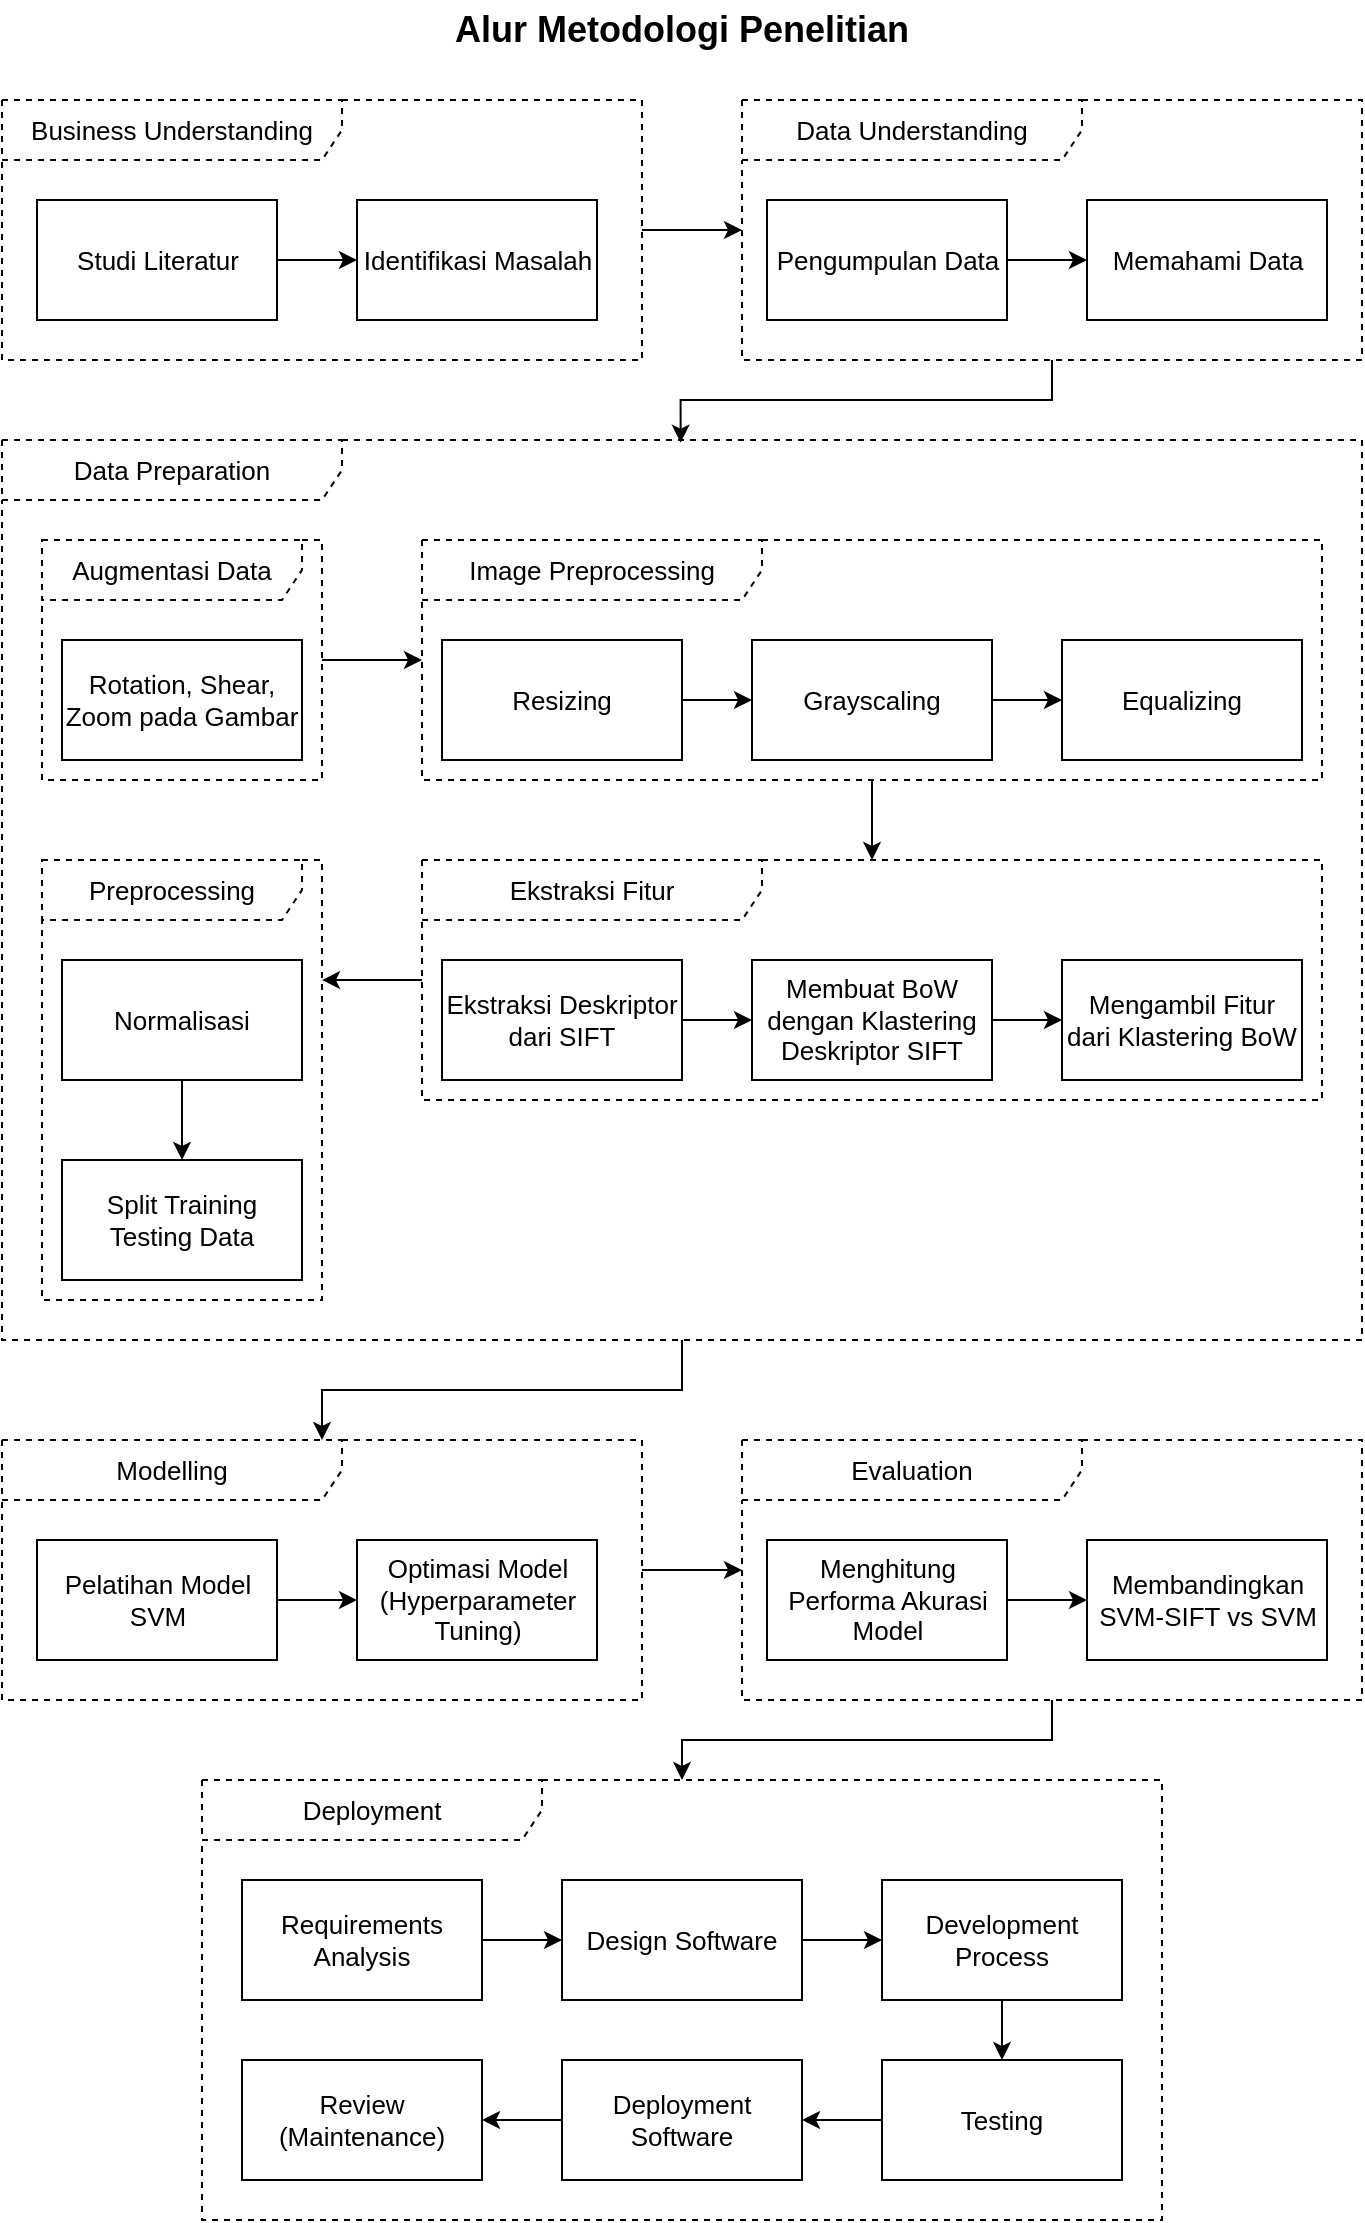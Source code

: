 <mxfile version="20.2.7" type="google" pages="10"><diagram id="Qx46wC7gssm_RjY5AtR3" name="Metodologi"><mxGraphModel grid="1" page="1" gridSize="10" guides="1" tooltips="1" connect="1" arrows="1" fold="1" pageScale="1" pageWidth="850" pageHeight="1100" math="0" shadow="0"><root><mxCell id="0"/><mxCell id="1" parent="0"/><mxCell id="AmpFb13L3cTGnmlJGxk6-4" style="edgeStyle=orthogonalEdgeStyle;rounded=0;orthogonalLoop=1;jettySize=auto;html=1;fontSize=13;strokeWidth=1;" edge="1" parent="1" source="1eueoWPxs0rr0tEsMvHr-3" target="1eueoWPxs0rr0tEsMvHr-5"><mxGeometry relative="1" as="geometry"/></mxCell><mxCell id="AmpFb13L3cTGnmlJGxk6-33" style="edgeStyle=orthogonalEdgeStyle;rounded=0;orthogonalLoop=1;jettySize=auto;html=1;entryX=0.499;entryY=0.003;entryDx=0;entryDy=0;entryPerimeter=0;fontSize=13;strokeWidth=1;" edge="1" parent="1" source="1eueoWPxs0rr0tEsMvHr-5" target="AmpFb13L3cTGnmlJGxk6-9"><mxGeometry relative="1" as="geometry"/></mxCell><mxCell id="1eueoWPxs0rr0tEsMvHr-3" value="Business Understanding" style="shape=umlFrame;whiteSpace=wrap;html=1;dashed=1;strokeWidth=1;fillColor=none;width=170;height=30;fontSize=13;" vertex="1" parent="1"><mxGeometry x="70" y="90" width="320" height="130" as="geometry"/></mxCell><mxCell id="1eueoWPxs0rr0tEsMvHr-1" value="Studi Literatur" style="rounded=0;whiteSpace=wrap;html=1;fontSize=13;strokeWidth=1;" vertex="1" parent="1"><mxGeometry x="87.5" y="140" width="120" height="60" as="geometry"/></mxCell><mxCell id="1eueoWPxs0rr0tEsMvHr-6" value="Identifikasi Masalah" style="rounded=0;whiteSpace=wrap;html=1;fontSize=13;strokeWidth=1;" vertex="1" parent="1"><mxGeometry x="247.5" y="140" width="120" height="60" as="geometry"/></mxCell><mxCell id="1eueoWPxs0rr0tEsMvHr-7" value="" style="edgeStyle=orthogonalEdgeStyle;rounded=0;orthogonalLoop=1;jettySize=auto;html=1;fontSize=13;strokeWidth=1;" edge="1" parent="1" source="1eueoWPxs0rr0tEsMvHr-1" target="1eueoWPxs0rr0tEsMvHr-6"><mxGeometry relative="1" as="geometry"/></mxCell><mxCell id="u1bZZ55cukq5GPLzquwq-6" style="edgeStyle=orthogonalEdgeStyle;rounded=0;orthogonalLoop=1;jettySize=auto;html=1;" edge="1" parent="1" source="AmpFb13L3cTGnmlJGxk6-46" target="u1bZZ55cukq5GPLzquwq-2"><mxGeometry relative="1" as="geometry"/></mxCell><mxCell id="AmpFb13L3cTGnmlJGxk6-46" value="Modelling" style="shape=umlFrame;whiteSpace=wrap;html=1;dashed=1;strokeWidth=1;fillColor=none;width=170;height=30;fontSize=13;" vertex="1" parent="1"><mxGeometry x="70" y="760" width="320" height="130" as="geometry"/></mxCell><mxCell id="AmpFb13L3cTGnmlJGxk6-47" value="Pelatihan Model SVM" style="rounded=0;whiteSpace=wrap;html=1;fontSize=13;strokeWidth=1;" vertex="1" parent="1"><mxGeometry x="87.5" y="810" width="120" height="60" as="geometry"/></mxCell><mxCell id="AmpFb13L3cTGnmlJGxk6-48" value="Optimasi Model (Hyperparameter Tuning)" style="rounded=0;whiteSpace=wrap;html=1;fontSize=13;strokeWidth=1;" vertex="1" parent="1"><mxGeometry x="247.5" y="810" width="120" height="60" as="geometry"/></mxCell><mxCell id="AmpFb13L3cTGnmlJGxk6-49" value="" style="edgeStyle=orthogonalEdgeStyle;rounded=0;orthogonalLoop=1;jettySize=auto;html=1;fontSize=13;strokeWidth=1;" edge="1" parent="1" source="AmpFb13L3cTGnmlJGxk6-47" target="AmpFb13L3cTGnmlJGxk6-48"><mxGeometry relative="1" as="geometry"/></mxCell><mxCell id="1eueoWPxs0rr0tEsMvHr-5" value="Data Understanding" style="shape=umlFrame;whiteSpace=wrap;html=1;dashed=1;strokeWidth=1;fillColor=none;width=170;height=30;fontSize=13;" vertex="1" parent="1"><mxGeometry x="440" y="90" width="310" height="130" as="geometry"/></mxCell><mxCell id="1eueoWPxs0rr0tEsMvHr-4" value="Pengumpulan Data" style="rounded=0;whiteSpace=wrap;html=1;fontSize=13;strokeWidth=1;" vertex="1" parent="1"><mxGeometry x="452.5" y="140" width="120" height="60" as="geometry"/></mxCell><mxCell id="AmpFb13L3cTGnmlJGxk6-1" value="Memahami Data" style="rounded=0;whiteSpace=wrap;html=1;fontSize=13;strokeWidth=1;" vertex="1" parent="1"><mxGeometry x="612.5" y="140" width="120" height="60" as="geometry"/></mxCell><mxCell id="AmpFb13L3cTGnmlJGxk6-2" value="" style="edgeStyle=orthogonalEdgeStyle;rounded=0;orthogonalLoop=1;jettySize=auto;html=1;fontSize=13;strokeWidth=1;" edge="1" parent="1" source="1eueoWPxs0rr0tEsMvHr-4" target="AmpFb13L3cTGnmlJGxk6-1"><mxGeometry relative="1" as="geometry"/></mxCell><mxCell id="u1bZZ55cukq5GPLzquwq-1" style="edgeStyle=orthogonalEdgeStyle;rounded=0;orthogonalLoop=1;jettySize=auto;html=1;" edge="1" parent="1" source="AmpFb13L3cTGnmlJGxk6-9" target="AmpFb13L3cTGnmlJGxk6-46"><mxGeometry relative="1" as="geometry"/></mxCell><mxCell id="AmpFb13L3cTGnmlJGxk6-9" value="Data Preparation" style="shape=umlFrame;whiteSpace=wrap;html=1;dashed=1;strokeWidth=1;fillColor=none;width=170;height=30;fontSize=13;" vertex="1" parent="1"><mxGeometry x="70" y="260" width="680" height="450" as="geometry"/></mxCell><mxCell id="AmpFb13L3cTGnmlJGxk6-24" style="edgeStyle=orthogonalEdgeStyle;rounded=0;orthogonalLoop=1;jettySize=auto;html=1;fontSize=13;strokeWidth=1;" edge="1" parent="1" source="AmpFb13L3cTGnmlJGxk6-13" target="AmpFb13L3cTGnmlJGxk6-18"><mxGeometry relative="1" as="geometry"/></mxCell><mxCell id="AmpFb13L3cTGnmlJGxk6-35" style="edgeStyle=orthogonalEdgeStyle;rounded=0;orthogonalLoop=1;jettySize=auto;html=1;fontSize=13;strokeWidth=1;" edge="1" parent="1" source="AmpFb13L3cTGnmlJGxk6-18" target="AmpFb13L3cTGnmlJGxk6-27"><mxGeometry relative="1" as="geometry"/></mxCell><mxCell id="AmpFb13L3cTGnmlJGxk6-43" style="edgeStyle=orthogonalEdgeStyle;rounded=0;orthogonalLoop=1;jettySize=auto;html=1;entryX=1;entryY=0.273;entryDx=0;entryDy=0;entryPerimeter=0;fontSize=13;strokeWidth=1;" edge="1" parent="1" source="AmpFb13L3cTGnmlJGxk6-27" target="AmpFb13L3cTGnmlJGxk6-38"><mxGeometry relative="1" as="geometry"/></mxCell><mxCell id="AmpFb13L3cTGnmlJGxk6-13" value="Augmentasi Data" style="shape=umlFrame;whiteSpace=wrap;html=1;dashed=1;strokeWidth=1;fillColor=none;width=130;height=30;fontSize=13;" vertex="1" parent="1"><mxGeometry x="90" y="310" width="140" height="120" as="geometry"/></mxCell><mxCell id="AmpFb13L3cTGnmlJGxk6-15" value="Rotation, Shear, Zoom pada Gambar" style="rounded=0;whiteSpace=wrap;html=1;fontSize=13;strokeWidth=1;" vertex="1" parent="1"><mxGeometry x="100" y="360" width="120" height="60" as="geometry"/></mxCell><mxCell id="AmpFb13L3cTGnmlJGxk6-18" value="Image Preprocessing" style="shape=umlFrame;whiteSpace=wrap;html=1;dashed=1;strokeWidth=1;fillColor=none;width=170;height=30;fontSize=13;" vertex="1" parent="1"><mxGeometry x="280" y="310" width="450" height="120" as="geometry"/></mxCell><mxCell id="AmpFb13L3cTGnmlJGxk6-19" value="Resizing" style="rounded=0;whiteSpace=wrap;html=1;fontSize=13;strokeWidth=1;" vertex="1" parent="1"><mxGeometry x="290" y="360" width="120" height="60" as="geometry"/></mxCell><mxCell id="AmpFb13L3cTGnmlJGxk6-20" value="Grayscaling" style="rounded=0;whiteSpace=wrap;html=1;fontSize=13;strokeWidth=1;" vertex="1" parent="1"><mxGeometry x="445" y="360" width="120" height="60" as="geometry"/></mxCell><mxCell id="AmpFb13L3cTGnmlJGxk6-22" value="" style="edgeStyle=orthogonalEdgeStyle;rounded=0;orthogonalLoop=1;jettySize=auto;html=1;fontSize=13;strokeWidth=1;" edge="1" parent="1" source="AmpFb13L3cTGnmlJGxk6-19" target="AmpFb13L3cTGnmlJGxk6-20"><mxGeometry relative="1" as="geometry"/></mxCell><mxCell id="AmpFb13L3cTGnmlJGxk6-21" value="Equalizing" style="rounded=0;whiteSpace=wrap;html=1;fontSize=13;strokeWidth=1;" vertex="1" parent="1"><mxGeometry x="600" y="360" width="120" height="60" as="geometry"/></mxCell><mxCell id="AmpFb13L3cTGnmlJGxk6-23" value="" style="edgeStyle=orthogonalEdgeStyle;rounded=0;orthogonalLoop=1;jettySize=auto;html=1;fontSize=13;strokeWidth=1;" edge="1" parent="1" source="AmpFb13L3cTGnmlJGxk6-20" target="AmpFb13L3cTGnmlJGxk6-21"><mxGeometry relative="1" as="geometry"/></mxCell><mxCell id="AmpFb13L3cTGnmlJGxk6-27" value="Ekstraksi Fitur" style="shape=umlFrame;whiteSpace=wrap;html=1;dashed=1;strokeWidth=1;fillColor=none;width=170;height=30;fontSize=13;" vertex="1" parent="1"><mxGeometry x="280" y="470" width="450" height="120" as="geometry"/></mxCell><mxCell id="AmpFb13L3cTGnmlJGxk6-28" value="Ekstraksi Deskriptor dari SIFT" style="rounded=0;whiteSpace=wrap;html=1;fontSize=13;strokeWidth=1;" vertex="1" parent="1"><mxGeometry x="290" y="520" width="120" height="60" as="geometry"/></mxCell><mxCell id="AmpFb13L3cTGnmlJGxk6-29" value="Membuat BoW dengan Klastering Deskriptor SIFT" style="rounded=0;whiteSpace=wrap;html=1;fontSize=13;strokeWidth=1;" vertex="1" parent="1"><mxGeometry x="445" y="520" width="120" height="60" as="geometry"/></mxCell><mxCell id="AmpFb13L3cTGnmlJGxk6-30" value="" style="edgeStyle=orthogonalEdgeStyle;rounded=0;orthogonalLoop=1;jettySize=auto;html=1;fontSize=13;strokeWidth=1;" edge="1" parent="1" source="AmpFb13L3cTGnmlJGxk6-28" target="AmpFb13L3cTGnmlJGxk6-29"><mxGeometry relative="1" as="geometry"/></mxCell><mxCell id="AmpFb13L3cTGnmlJGxk6-31" value="Mengambil Fitur dari Klastering BoW" style="rounded=0;whiteSpace=wrap;html=1;fontSize=13;strokeWidth=1;" vertex="1" parent="1"><mxGeometry x="600" y="520" width="120" height="60" as="geometry"/></mxCell><mxCell id="AmpFb13L3cTGnmlJGxk6-32" value="" style="edgeStyle=orthogonalEdgeStyle;rounded=0;orthogonalLoop=1;jettySize=auto;html=1;fontSize=13;strokeWidth=1;" edge="1" parent="1" source="AmpFb13L3cTGnmlJGxk6-29" target="AmpFb13L3cTGnmlJGxk6-31"><mxGeometry relative="1" as="geometry"/></mxCell><mxCell id="AmpFb13L3cTGnmlJGxk6-38" value="Preprocessing" style="shape=umlFrame;whiteSpace=wrap;html=1;dashed=1;strokeWidth=1;fillColor=none;width=130;height=30;fontSize=13;" vertex="1" parent="1"><mxGeometry x="90" y="470" width="140" height="220" as="geometry"/></mxCell><mxCell id="AmpFb13L3cTGnmlJGxk6-39" value="Normalisasi" style="rounded=0;whiteSpace=wrap;html=1;fontSize=13;strokeWidth=1;" vertex="1" parent="1"><mxGeometry x="100" y="520" width="120" height="60" as="geometry"/></mxCell><mxCell id="AmpFb13L3cTGnmlJGxk6-40" value="Split Training Testing Data" style="rounded=0;whiteSpace=wrap;html=1;fontSize=13;strokeWidth=1;" vertex="1" parent="1"><mxGeometry x="100" y="620" width="120" height="60" as="geometry"/></mxCell><mxCell id="AmpFb13L3cTGnmlJGxk6-41" style="edgeStyle=orthogonalEdgeStyle;rounded=0;orthogonalLoop=1;jettySize=auto;html=1;fontSize=13;strokeWidth=1;" edge="1" parent="1" source="AmpFb13L3cTGnmlJGxk6-39" target="AmpFb13L3cTGnmlJGxk6-40"><mxGeometry relative="1" as="geometry"/></mxCell><mxCell id="u1bZZ55cukq5GPLzquwq-19" style="edgeStyle=orthogonalEdgeStyle;rounded=0;orthogonalLoop=1;jettySize=auto;html=1;" edge="1" parent="1" source="u1bZZ55cukq5GPLzquwq-2" target="u1bZZ55cukq5GPLzquwq-7"><mxGeometry relative="1" as="geometry"/></mxCell><mxCell id="u1bZZ55cukq5GPLzquwq-2" value="Evaluation" style="shape=umlFrame;whiteSpace=wrap;html=1;dashed=1;strokeWidth=1;fillColor=none;width=170;height=30;fontSize=13;" vertex="1" parent="1"><mxGeometry x="440" y="760" width="310" height="130" as="geometry"/></mxCell><mxCell id="u1bZZ55cukq5GPLzquwq-3" value="Menghitung Performa Akurasi Model" style="rounded=0;whiteSpace=wrap;html=1;fontSize=13;strokeWidth=1;" vertex="1" parent="1"><mxGeometry x="452.5" y="810" width="120" height="60" as="geometry"/></mxCell><mxCell id="u1bZZ55cukq5GPLzquwq-4" value="Membandingkan SVM-SIFT vs SVM" style="rounded=0;whiteSpace=wrap;html=1;fontSize=13;strokeWidth=1;" vertex="1" parent="1"><mxGeometry x="612.5" y="810" width="120" height="60" as="geometry"/></mxCell><mxCell id="u1bZZ55cukq5GPLzquwq-5" value="" style="edgeStyle=orthogonalEdgeStyle;rounded=0;orthogonalLoop=1;jettySize=auto;html=1;fontSize=13;strokeWidth=1;" edge="1" parent="1" source="u1bZZ55cukq5GPLzquwq-3" target="u1bZZ55cukq5GPLzquwq-4"><mxGeometry relative="1" as="geometry"/></mxCell><mxCell id="u1bZZ55cukq5GPLzquwq-7" value="Deployment" style="shape=umlFrame;whiteSpace=wrap;html=1;dashed=1;strokeWidth=1;fillColor=none;width=170;height=30;fontSize=13;" vertex="1" parent="1"><mxGeometry x="170" y="930" width="480" height="220" as="geometry"/></mxCell><mxCell id="u1bZZ55cukq5GPLzquwq-8" value="Requirements Analysis" style="rounded=0;whiteSpace=wrap;html=1;fontSize=13;strokeWidth=1;" vertex="1" parent="1"><mxGeometry x="190" y="980" width="120" height="60" as="geometry"/></mxCell><mxCell id="u1bZZ55cukq5GPLzquwq-12" style="edgeStyle=orthogonalEdgeStyle;rounded=0;orthogonalLoop=1;jettySize=auto;html=1;entryX=0;entryY=0.5;entryDx=0;entryDy=0;" edge="1" parent="1" source="u1bZZ55cukq5GPLzquwq-9" target="u1bZZ55cukq5GPLzquwq-11"><mxGeometry relative="1" as="geometry"/></mxCell><mxCell id="u1bZZ55cukq5GPLzquwq-9" value="Design Software" style="rounded=0;whiteSpace=wrap;html=1;fontSize=13;strokeWidth=1;" vertex="1" parent="1"><mxGeometry x="350" y="980" width="120" height="60" as="geometry"/></mxCell><mxCell id="u1bZZ55cukq5GPLzquwq-10" value="" style="edgeStyle=orthogonalEdgeStyle;rounded=0;orthogonalLoop=1;jettySize=auto;html=1;fontSize=13;strokeWidth=1;" edge="1" parent="1" source="u1bZZ55cukq5GPLzquwq-8" target="u1bZZ55cukq5GPLzquwq-9"><mxGeometry relative="1" as="geometry"/></mxCell><mxCell id="u1bZZ55cukq5GPLzquwq-16" style="edgeStyle=orthogonalEdgeStyle;rounded=0;orthogonalLoop=1;jettySize=auto;html=1;" edge="1" parent="1" source="u1bZZ55cukq5GPLzquwq-11" target="u1bZZ55cukq5GPLzquwq-15"><mxGeometry relative="1" as="geometry"/></mxCell><mxCell id="u1bZZ55cukq5GPLzquwq-11" value="Development Process" style="rounded=0;whiteSpace=wrap;html=1;fontSize=13;strokeWidth=1;" vertex="1" parent="1"><mxGeometry x="510" y="980" width="120" height="60" as="geometry"/></mxCell><mxCell id="u1bZZ55cukq5GPLzquwq-13" value="Review (Maintenance)" style="rounded=0;whiteSpace=wrap;html=1;fontSize=13;strokeWidth=1;" vertex="1" parent="1"><mxGeometry x="190" y="1070" width="120" height="60" as="geometry"/></mxCell><mxCell id="u1bZZ55cukq5GPLzquwq-18" value="" style="edgeStyle=orthogonalEdgeStyle;rounded=0;orthogonalLoop=1;jettySize=auto;html=1;" edge="1" parent="1" source="u1bZZ55cukq5GPLzquwq-14" target="u1bZZ55cukq5GPLzquwq-13"><mxGeometry relative="1" as="geometry"/></mxCell><mxCell id="u1bZZ55cukq5GPLzquwq-14" value="Deployment Software" style="rounded=0;whiteSpace=wrap;html=1;fontSize=13;strokeWidth=1;" vertex="1" parent="1"><mxGeometry x="350" y="1070" width="120" height="60" as="geometry"/></mxCell><mxCell id="u1bZZ55cukq5GPLzquwq-17" value="" style="edgeStyle=orthogonalEdgeStyle;rounded=0;orthogonalLoop=1;jettySize=auto;html=1;" edge="1" parent="1" source="u1bZZ55cukq5GPLzquwq-15" target="u1bZZ55cukq5GPLzquwq-14"><mxGeometry relative="1" as="geometry"/></mxCell><mxCell id="u1bZZ55cukq5GPLzquwq-15" value="Testing" style="rounded=0;whiteSpace=wrap;html=1;fontSize=13;strokeWidth=1;" vertex="1" parent="1"><mxGeometry x="510" y="1070" width="120" height="60" as="geometry"/></mxCell><mxCell id="u1bZZ55cukq5GPLzquwq-20" value="Alur Metodologi Penelitian" style="text;html=1;strokeColor=none;fillColor=none;align=center;verticalAlign=middle;whiteSpace=wrap;rounded=0;fontSize=18;fontStyle=1" vertex="1" parent="1"><mxGeometry x="183" y="40" width="454" height="30" as="geometry"/></mxCell></root></mxGraphModel></diagram><diagram id="14zdEbj1hXBCDK-yhseg" name="Metodologi v2"><mxGraphModel grid="1" page="1" gridSize="10" guides="1" tooltips="1" connect="1" arrows="1" fold="1" pageScale="1" pageWidth="850" pageHeight="1100" math="0" shadow="0"><root><mxCell id="0"/><mxCell id="1" parent="0"/><mxCell id="VK8fHBBmpyXAV6cf3TPb-132" value="" style="rounded=0;whiteSpace=wrap;html=1;fontSize=15;strokeWidth=1;fillColor=none;" vertex="1" parent="1"><mxGeometry x="110" y="720" width="620" height="720" as="geometry"/></mxCell><mxCell id="VK8fHBBmpyXAV6cf3TPb-104" style="edgeStyle=orthogonalEdgeStyle;rounded=0;orthogonalLoop=1;jettySize=auto;html=1;fontSize=15;strokeWidth=1;" edge="1" parent="1" source="VK8fHBBmpyXAV6cf3TPb-4" target="VK8fHBBmpyXAV6cf3TPb-12"><mxGeometry relative="1" as="geometry"/></mxCell><mxCell id="VK8fHBBmpyXAV6cf3TPb-4" value="Studi Literatur &amp;amp; Identifikasi Masalah" style="rounded=0;whiteSpace=wrap;html=1;fontSize=13;strokeWidth=1;" vertex="1" parent="1"><mxGeometry x="130" y="780" width="280" height="40" as="geometry"/></mxCell><mxCell id="VK8fHBBmpyXAV6cf3TPb-106" style="edgeStyle=orthogonalEdgeStyle;rounded=0;orthogonalLoop=1;jettySize=auto;html=1;fontSize=15;strokeWidth=1;" edge="1" parent="1" source="VK8fHBBmpyXAV6cf3TPb-12" target="VK8fHBBmpyXAV6cf3TPb-20"><mxGeometry relative="1" as="geometry"/></mxCell><mxCell id="VK8fHBBmpyXAV6cf3TPb-12" value="Mengumpulkan &amp;amp; Memahami Data" style="rounded=0;whiteSpace=wrap;html=1;fontSize=13;strokeWidth=1;" vertex="1" parent="1"><mxGeometry x="130" y="840" width="280" height="40" as="geometry"/></mxCell><mxCell id="VK8fHBBmpyXAV6cf3TPb-108" style="edgeStyle=orthogonalEdgeStyle;rounded=0;orthogonalLoop=1;jettySize=auto;html=1;fontSize=15;strokeWidth=1;" edge="1" parent="1" source="VK8fHBBmpyXAV6cf3TPb-20" target="VK8fHBBmpyXAV6cf3TPb-22"><mxGeometry relative="1" as="geometry"/></mxCell><mxCell id="VK8fHBBmpyXAV6cf3TPb-20" value="Rotation, Shear, Zoom pada Gambar" style="rounded=0;whiteSpace=wrap;html=1;fontSize=13;strokeWidth=1;" vertex="1" parent="1"><mxGeometry x="130" y="900" width="280" height="40" as="geometry"/></mxCell><mxCell id="VK8fHBBmpyXAV6cf3TPb-110" style="edgeStyle=orthogonalEdgeStyle;rounded=0;orthogonalLoop=1;jettySize=auto;html=1;entryX=0.75;entryY=0;entryDx=0;entryDy=0;fontSize=15;strokeWidth=1;" edge="1" parent="1" source="VK8fHBBmpyXAV6cf3TPb-22" target="VK8fHBBmpyXAV6cf3TPb-34"><mxGeometry relative="1" as="geometry"><Array as="points"><mxPoint x="340" y="1050"/><mxPoint x="340" y="1050"/></Array></mxGeometry></mxCell><mxCell id="VK8fHBBmpyXAV6cf3TPb-130" style="edgeStyle=orthogonalEdgeStyle;rounded=0;orthogonalLoop=1;jettySize=auto;html=1;entryX=0.5;entryY=0;entryDx=0;entryDy=0;fontSize=15;strokeWidth=1;" edge="1" parent="1" source="VK8fHBBmpyXAV6cf3TPb-22" target="VK8fHBBmpyXAV6cf3TPb-28"><mxGeometry relative="1" as="geometry"><Array as="points"><mxPoint x="215" y="1010"/><mxPoint x="215" y="1010"/></Array></mxGeometry></mxCell><mxCell id="VK8fHBBmpyXAV6cf3TPb-22" value="Resizing, Grayscaling, Equalizing" style="rounded=0;whiteSpace=wrap;html=1;fontSize=13;strokeWidth=1;" vertex="1" parent="1"><mxGeometry x="130" y="960" width="280" height="40" as="geometry"/></mxCell><mxCell id="VK8fHBBmpyXAV6cf3TPb-111" style="edgeStyle=orthogonalEdgeStyle;rounded=0;orthogonalLoop=1;jettySize=auto;html=1;fontSize=15;strokeWidth=1;" edge="1" parent="1" source="VK8fHBBmpyXAV6cf3TPb-28" target="VK8fHBBmpyXAV6cf3TPb-29"><mxGeometry relative="1" as="geometry"/></mxCell><mxCell id="VK8fHBBmpyXAV6cf3TPb-28" value="Ekstraksi Deskriptor dari SIFT" style="rounded=0;whiteSpace=wrap;html=1;fontSize=13;strokeWidth=1;" vertex="1" parent="1"><mxGeometry x="130" y="1020" width="170" height="40" as="geometry"/></mxCell><mxCell id="VK8fHBBmpyXAV6cf3TPb-112" style="edgeStyle=orthogonalEdgeStyle;rounded=0;orthogonalLoop=1;jettySize=auto;html=1;fontSize=15;strokeWidth=1;" edge="1" parent="1" source="VK8fHBBmpyXAV6cf3TPb-29" target="VK8fHBBmpyXAV6cf3TPb-31"><mxGeometry relative="1" as="geometry"/></mxCell><mxCell id="VK8fHBBmpyXAV6cf3TPb-29" value="Membuat BoW dengan Klastering Deskriptor SIFT" style="rounded=0;whiteSpace=wrap;html=1;fontSize=13;strokeWidth=1;" vertex="1" parent="1"><mxGeometry x="130" y="1080" width="170" height="40" as="geometry"/></mxCell><mxCell id="VK8fHBBmpyXAV6cf3TPb-131" style="edgeStyle=orthogonalEdgeStyle;rounded=0;orthogonalLoop=1;jettySize=auto;html=1;entryX=0.302;entryY=-0.001;entryDx=0;entryDy=0;entryPerimeter=0;fontSize=15;strokeWidth=1;" edge="1" parent="1" source="VK8fHBBmpyXAV6cf3TPb-31" target="VK8fHBBmpyXAV6cf3TPb-34"><mxGeometry relative="1" as="geometry"/></mxCell><mxCell id="VK8fHBBmpyXAV6cf3TPb-31" value="Mengambil Fitur dari Klastering BoW" style="rounded=0;whiteSpace=wrap;html=1;fontSize=13;strokeWidth=1;" vertex="1" parent="1"><mxGeometry x="130" y="1140" width="170" height="40" as="geometry"/></mxCell><mxCell id="VK8fHBBmpyXAV6cf3TPb-115" style="edgeStyle=orthogonalEdgeStyle;rounded=0;orthogonalLoop=1;jettySize=auto;html=1;fontSize=15;strokeWidth=1;" edge="1" parent="1" source="VK8fHBBmpyXAV6cf3TPb-34" target="VK8fHBBmpyXAV6cf3TPb-39"><mxGeometry relative="1" as="geometry"/></mxCell><mxCell id="VK8fHBBmpyXAV6cf3TPb-34" value="Normalisasi &amp;amp; Train-Test Split" style="rounded=0;whiteSpace=wrap;html=1;fontSize=13;strokeWidth=1;" vertex="1" parent="1"><mxGeometry x="130" y="1200" width="280" height="40" as="geometry"/></mxCell><mxCell id="VK8fHBBmpyXAV6cf3TPb-116" style="edgeStyle=orthogonalEdgeStyle;rounded=0;orthogonalLoop=1;jettySize=auto;html=1;fontSize=15;strokeWidth=1;" edge="1" parent="1" source="VK8fHBBmpyXAV6cf3TPb-39" target="VK8fHBBmpyXAV6cf3TPb-40"><mxGeometry relative="1" as="geometry"/></mxCell><mxCell id="VK8fHBBmpyXAV6cf3TPb-39" value="SVM &amp;amp; GridSearchCV" style="rounded=0;whiteSpace=wrap;html=1;fontSize=13;strokeWidth=1;" vertex="1" parent="1"><mxGeometry x="130" y="1260" width="280" height="40" as="geometry"/></mxCell><mxCell id="VK8fHBBmpyXAV6cf3TPb-117" style="edgeStyle=orthogonalEdgeStyle;rounded=0;orthogonalLoop=1;jettySize=auto;html=1;fontSize=15;strokeWidth=1;" edge="1" parent="1" source="VK8fHBBmpyXAV6cf3TPb-40" target="VK8fHBBmpyXAV6cf3TPb-41"><mxGeometry relative="1" as="geometry"/></mxCell><mxCell id="VK8fHBBmpyXAV6cf3TPb-40" value="Confussion Matrix &amp;amp; Accuracy Score" style="rounded=0;whiteSpace=wrap;html=1;fontSize=13;strokeWidth=1;" vertex="1" parent="1"><mxGeometry x="130" y="1320" width="280" height="40" as="geometry"/></mxCell><mxCell id="VK8fHBBmpyXAV6cf3TPb-41" value="Deployment" style="rounded=0;whiteSpace=wrap;html=1;fontSize=13;strokeWidth=1;" vertex="1" parent="1"><mxGeometry x="130" y="1380" width="280" height="40" as="geometry"/></mxCell><mxCell id="VK8fHBBmpyXAV6cf3TPb-78" value="Business Understanding" style="text;html=1;strokeColor=none;fillColor=none;align=left;verticalAlign=middle;whiteSpace=wrap;rounded=0;fontSize=13;" vertex="1" parent="1"><mxGeometry x="480" y="785" width="160" height="30" as="geometry"/></mxCell><mxCell id="VK8fHBBmpyXAV6cf3TPb-80" value="Data Understanding" style="text;html=1;strokeColor=none;fillColor=none;align=left;verticalAlign=middle;whiteSpace=wrap;rounded=0;fontSize=13;" vertex="1" parent="1"><mxGeometry x="480" y="845" width="130" height="30" as="geometry"/></mxCell><mxCell id="VK8fHBBmpyXAV6cf3TPb-81" value="" style="strokeWidth=1;html=1;shape=mxgraph.flowchart.annotation_2;align=left;labelPosition=right;pointerEvents=1;fontSize=13;rotation=-180;" vertex="1" parent="1"><mxGeometry x="580" y="920" width="50" height="300" as="geometry"/></mxCell><mxCell id="VK8fHBBmpyXAV6cf3TPb-82" value="Data Preparation" style="text;html=1;strokeColor=none;fillColor=none;align=left;verticalAlign=middle;whiteSpace=wrap;rounded=0;fontSize=13;" vertex="1" parent="1"><mxGeometry x="640" y="1055" width="70" height="30" as="geometry"/></mxCell><mxCell id="VK8fHBBmpyXAV6cf3TPb-84" value="Modelling" style="text;html=1;strokeColor=none;fillColor=none;align=left;verticalAlign=middle;whiteSpace=wrap;rounded=0;fontSize=13;" vertex="1" parent="1"><mxGeometry x="480" y="1265" width="80" height="30" as="geometry"/></mxCell><mxCell id="VK8fHBBmpyXAV6cf3TPb-87" value="Evaluation" style="text;html=1;strokeColor=none;fillColor=none;align=left;verticalAlign=middle;whiteSpace=wrap;rounded=0;fontSize=13;" vertex="1" parent="1"><mxGeometry x="480" y="1325" width="90" height="30" as="geometry"/></mxCell><mxCell id="VK8fHBBmpyXAV6cf3TPb-89" value="Deployment" style="text;html=1;strokeColor=none;fillColor=none;align=left;verticalAlign=middle;whiteSpace=wrap;rounded=0;fontSize=13;" vertex="1" parent="1"><mxGeometry x="480" y="1385" width="90" height="30" as="geometry"/></mxCell><mxCell id="VK8fHBBmpyXAV6cf3TPb-91" value="Augmentasi" style="text;html=1;strokeColor=none;fillColor=none;align=left;verticalAlign=middle;whiteSpace=wrap;rounded=0;fontSize=13;" vertex="1" parent="1"><mxGeometry x="480" y="905" width="130" height="30" as="geometry"/></mxCell><mxCell id="VK8fHBBmpyXAV6cf3TPb-93" value="Image Preprocessing" style="text;html=1;strokeColor=none;fillColor=none;align=left;verticalAlign=middle;whiteSpace=wrap;rounded=0;fontSize=13;" vertex="1" parent="1"><mxGeometry x="480" y="965" width="100" height="30" as="geometry"/></mxCell><mxCell id="VK8fHBBmpyXAV6cf3TPb-95" value="Feature Preprocessing" style="text;html=1;strokeColor=none;fillColor=none;align=left;verticalAlign=middle;whiteSpace=wrap;rounded=0;fontSize=13;" vertex="1" parent="1"><mxGeometry x="480" y="1205" width="100" height="30" as="geometry"/></mxCell><mxCell id="VK8fHBBmpyXAV6cf3TPb-97" value="Ekstraksi Fitur" style="text;html=1;strokeColor=none;fillColor=none;align=left;verticalAlign=middle;whiteSpace=wrap;rounded=0;fontSize=13;" vertex="1" parent="1"><mxGeometry x="480" y="1085" width="100" height="30" as="geometry"/></mxCell><mxCell id="VK8fHBBmpyXAV6cf3TPb-100" value="Alur Metodologi Penelitian" style="text;html=1;strokeColor=none;fillColor=none;align=center;verticalAlign=middle;whiteSpace=wrap;rounded=0;fontSize=15;fontStyle=1" vertex="1" parent="1"><mxGeometry x="295" y="730" width="250" height="30" as="geometry"/></mxCell><mxCell id="VK8fHBBmpyXAV6cf3TPb-102" value="" style="endArrow=none;html=1;rounded=0;fontSize=13;strokeWidth=1;entryX=1;entryY=0.5;entryDx=0;entryDy=0;" edge="1" parent="1"><mxGeometry width="50" height="50" relative="1" as="geometry"><mxPoint x="470" y="859.93" as="sourcePoint"/><mxPoint x="430" y="859.75" as="targetPoint"/></mxGeometry></mxCell><mxCell id="VK8fHBBmpyXAV6cf3TPb-118" value="" style="endArrow=none;html=1;rounded=0;fontSize=13;strokeWidth=1;entryX=1;entryY=0.5;entryDx=0;entryDy=0;" edge="1" parent="1"><mxGeometry width="50" height="50" relative="1" as="geometry"><mxPoint x="470" y="799.93" as="sourcePoint"/><mxPoint x="430" y="799.75" as="targetPoint"/></mxGeometry></mxCell><mxCell id="VK8fHBBmpyXAV6cf3TPb-119" value="" style="endArrow=none;html=1;rounded=0;fontSize=13;strokeWidth=1;entryX=1;entryY=0.5;entryDx=0;entryDy=0;" edge="1" parent="1"><mxGeometry width="50" height="50" relative="1" as="geometry"><mxPoint x="470" y="919.93" as="sourcePoint"/><mxPoint x="430" y="919.75" as="targetPoint"/></mxGeometry></mxCell><mxCell id="VK8fHBBmpyXAV6cf3TPb-120" value="" style="endArrow=none;html=1;rounded=0;fontSize=13;strokeWidth=1;entryX=1;entryY=0.5;entryDx=0;entryDy=0;" edge="1" parent="1"><mxGeometry width="50" height="50" relative="1" as="geometry"><mxPoint x="470" y="979.93" as="sourcePoint"/><mxPoint x="430" y="979.75" as="targetPoint"/></mxGeometry></mxCell><mxCell id="VK8fHBBmpyXAV6cf3TPb-121" value="" style="endArrow=none;html=1;rounded=0;fontSize=13;strokeWidth=1;entryX=1;entryY=0.5;entryDx=0;entryDy=0;" edge="1" parent="1"><mxGeometry width="50" height="50" relative="1" as="geometry"><mxPoint x="470" y="1219.93" as="sourcePoint"/><mxPoint x="430" y="1219.75" as="targetPoint"/></mxGeometry></mxCell><mxCell id="VK8fHBBmpyXAV6cf3TPb-123" value="" style="endArrow=none;html=1;rounded=0;fontSize=13;strokeWidth=1;entryX=1;entryY=0.5;entryDx=0;entryDy=0;" edge="1" parent="1"><mxGeometry width="50" height="50" relative="1" as="geometry"><mxPoint x="470" y="1279.93" as="sourcePoint"/><mxPoint x="430" y="1279.75" as="targetPoint"/></mxGeometry></mxCell><mxCell id="VK8fHBBmpyXAV6cf3TPb-124" value="" style="endArrow=none;html=1;rounded=0;fontSize=13;strokeWidth=1;entryX=1;entryY=0.5;entryDx=0;entryDy=0;" edge="1" parent="1"><mxGeometry width="50" height="50" relative="1" as="geometry"><mxPoint x="470" y="1339.93" as="sourcePoint"/><mxPoint x="430" y="1339.75" as="targetPoint"/></mxGeometry></mxCell><mxCell id="VK8fHBBmpyXAV6cf3TPb-125" value="" style="endArrow=none;html=1;rounded=0;fontSize=13;strokeWidth=1;entryX=1;entryY=0.5;entryDx=0;entryDy=0;" edge="1" parent="1"><mxGeometry width="50" height="50" relative="1" as="geometry"><mxPoint x="470" y="1399.93" as="sourcePoint"/><mxPoint x="430" y="1399.75" as="targetPoint"/></mxGeometry></mxCell><mxCell id="VK8fHBBmpyXAV6cf3TPb-126" value="" style="strokeWidth=1;html=1;shape=mxgraph.flowchart.annotation_2;align=left;labelPosition=right;pointerEvents=1;fontSize=13;rotation=-180;" vertex="1" parent="1"><mxGeometry x="430" y="1040" width="40" height="120" as="geometry"/></mxCell><mxCell id="VK8fHBBmpyXAV6cf3TPb-127" value="" style="endArrow=none;html=1;rounded=0;fontSize=13;strokeWidth=1;" edge="1" parent="1"><mxGeometry width="50" height="50" relative="1" as="geometry"><mxPoint x="605" y="979.93" as="sourcePoint"/><mxPoint x="580" y="980" as="targetPoint"/></mxGeometry></mxCell><mxCell id="VK8fHBBmpyXAV6cf3TPb-128" value="" style="endArrow=none;html=1;rounded=0;fontSize=13;strokeWidth=1;" edge="1" parent="1"><mxGeometry width="50" height="50" relative="1" as="geometry"><mxPoint x="605" y="1100" as="sourcePoint"/><mxPoint x="580" y="1100.07" as="targetPoint"/></mxGeometry></mxCell></root></mxGraphModel></diagram><diagram id="FwUTv7_mc3VkN_TDeIaE" name="DFD level 0"><mxGraphModel grid="1" page="1" gridSize="10" guides="1" tooltips="1" connect="1" arrows="1" fold="1" pageScale="1" pageWidth="850" pageHeight="1100" math="0" shadow="0"><root><mxCell id="0"/><mxCell id="1" parent="0"/><mxCell id="XK5ssk4HmQG3H2_RyxwE-6" style="edgeStyle=orthogonalEdgeStyle;rounded=0;orthogonalLoop=1;jettySize=auto;html=1;exitX=0.5;exitY=1;exitDx=0;exitDy=0;entryX=0.5;entryY=1;entryDx=0;entryDy=0;fontSize=11;" edge="1" parent="1" source="XK5ssk4HmQG3H2_RyxwE-1" target="XK5ssk4HmQG3H2_RyxwE-3"><mxGeometry relative="1" as="geometry"/></mxCell><mxCell id="XK5ssk4HmQG3H2_RyxwE-8" value="Hasil Klasifikasi" style="edgeLabel;html=1;align=center;verticalAlign=middle;resizable=0;points=[];fontSize=11;" connectable="0" vertex="1" parent="XK5ssk4HmQG3H2_RyxwE-6"><mxGeometry x="0.032" y="-1" relative="1" as="geometry"><mxPoint as="offset"/></mxGeometry></mxCell><mxCell id="XK5ssk4HmQG3H2_RyxwE-1" value="&lt;font style=&quot;font-size: 11px;&quot;&gt;Sistem Klasifikasi Gambar Karakter Hanacaraka Aksara Jawa&lt;/font&gt;" style="ellipse;whiteSpace=wrap;html=1;aspect=fixed;fontSize=11;" vertex="1" parent="1"><mxGeometry x="460" y="240" width="110" height="110" as="geometry"/></mxCell><mxCell id="XK5ssk4HmQG3H2_RyxwE-5" style="edgeStyle=orthogonalEdgeStyle;rounded=0;orthogonalLoop=1;jettySize=auto;html=1;entryX=0.5;entryY=0;entryDx=0;entryDy=0;fontSize=11;exitX=0.5;exitY=0;exitDx=0;exitDy=0;" edge="1" parent="1" source="XK5ssk4HmQG3H2_RyxwE-3" target="XK5ssk4HmQG3H2_RyxwE-1"><mxGeometry relative="1" as="geometry"><Array as="points"><mxPoint x="350" y="220"/><mxPoint x="515" y="220"/></Array></mxGeometry></mxCell><mxCell id="XK5ssk4HmQG3H2_RyxwE-7" value="Data Gambar" style="edgeLabel;html=1;align=center;verticalAlign=middle;resizable=0;points=[];fontSize=11;" connectable="0" vertex="1" parent="XK5ssk4HmQG3H2_RyxwE-5"><mxGeometry x="-0.061" y="1" relative="1" as="geometry"><mxPoint as="offset"/></mxGeometry></mxCell><mxCell id="XK5ssk4HmQG3H2_RyxwE-3" value="Pengguna" style="rounded=0;whiteSpace=wrap;html=1;fontSize=11;" vertex="1" parent="1"><mxGeometry x="290" y="265" width="120" height="60" as="geometry"/></mxCell><mxCell id="XK5ssk4HmQG3H2_RyxwE-9" value="DFD Level 0" style="text;html=1;strokeColor=none;fillColor=none;align=center;verticalAlign=middle;whiteSpace=wrap;rounded=0;fontSize=14;fontStyle=1" vertex="1" parent="1"><mxGeometry x="380" y="160" width="100" height="30" as="geometry"/></mxCell></root></mxGraphModel></diagram><diagram name="DFD Level 1" id="cgyb1dfsiipWJyC1UKJX"><mxGraphModel grid="1" page="1" gridSize="10" guides="1" tooltips="1" connect="1" arrows="1" fold="1" pageScale="1" pageWidth="850" pageHeight="1100" math="0" shadow="0"><root><mxCell id="zo02X9cDw5qTbOIk5eoP-0"/><mxCell id="zo02X9cDw5qTbOIk5eoP-1" parent="zo02X9cDw5qTbOIk5eoP-0"/><mxCell id="zo02X9cDw5qTbOIk5eoP-2" style="edgeStyle=orthogonalEdgeStyle;rounded=0;orthogonalLoop=1;jettySize=auto;html=1;exitX=0.5;exitY=1;exitDx=0;exitDy=0;entryX=0.5;entryY=1;entryDx=0;entryDy=0;fontSize=11;" parent="zo02X9cDw5qTbOIk5eoP-1" source="doqwxy5wwoayPbHAXhwP-0" target="zo02X9cDw5qTbOIk5eoP-7" edge="1"><mxGeometry relative="1" as="geometry"/></mxCell><mxCell id="zo02X9cDw5qTbOIk5eoP-3" value="Hasil Klasifikasi" style="edgeLabel;html=1;align=center;verticalAlign=middle;resizable=0;points=[];fontSize=11;" parent="zo02X9cDw5qTbOIk5eoP-2" vertex="1" connectable="0"><mxGeometry x="0.032" y="-1" relative="1" as="geometry"><mxPoint as="offset"/></mxGeometry></mxCell><mxCell id="doqwxy5wwoayPbHAXhwP-1" style="edgeStyle=orthogonalEdgeStyle;rounded=0;orthogonalLoop=1;jettySize=auto;html=1;entryX=0;entryY=0.5;entryDx=0;entryDy=0;fontSize=14;" edge="1" parent="zo02X9cDw5qTbOIk5eoP-1" source="zo02X9cDw5qTbOIk5eoP-4" target="doqwxy5wwoayPbHAXhwP-0"><mxGeometry relative="1" as="geometry"/></mxCell><mxCell id="doqwxy5wwoayPbHAXhwP-2" value="Fitur Gambar" style="edgeLabel;html=1;align=center;verticalAlign=middle;resizable=0;points=[];fontSize=11;" connectable="0" vertex="1" parent="doqwxy5wwoayPbHAXhwP-1"><mxGeometry x="-0.259" y="2" relative="1" as="geometry"><mxPoint x="9" as="offset"/></mxGeometry></mxCell><mxCell id="zo02X9cDw5qTbOIk5eoP-4" value="&lt;font style=&quot;font-size: 11px;&quot;&gt;1&lt;br&gt;Proses Preprocessing Data Gambar&lt;/font&gt;" style="ellipse;whiteSpace=wrap;html=1;aspect=fixed;fontSize=11;" parent="zo02X9cDw5qTbOIk5eoP-1" vertex="1"><mxGeometry x="440" y="240" width="110" height="110" as="geometry"/></mxCell><mxCell id="zo02X9cDw5qTbOIk5eoP-5" style="edgeStyle=orthogonalEdgeStyle;rounded=0;orthogonalLoop=1;jettySize=auto;html=1;entryX=0.5;entryY=0;entryDx=0;entryDy=0;fontSize=11;exitX=0.5;exitY=0;exitDx=0;exitDy=0;" parent="zo02X9cDw5qTbOIk5eoP-1" source="zo02X9cDw5qTbOIk5eoP-7" target="zo02X9cDw5qTbOIk5eoP-4" edge="1"><mxGeometry relative="1" as="geometry"><Array as="points"><mxPoint x="350" y="220"/><mxPoint x="495" y="220"/></Array></mxGeometry></mxCell><mxCell id="zo02X9cDw5qTbOIk5eoP-6" value="Data Gambar" style="edgeLabel;html=1;align=center;verticalAlign=middle;resizable=0;points=[];fontSize=11;" parent="zo02X9cDw5qTbOIk5eoP-5" vertex="1" connectable="0"><mxGeometry x="-0.061" y="1" relative="1" as="geometry"><mxPoint as="offset"/></mxGeometry></mxCell><mxCell id="zo02X9cDw5qTbOIk5eoP-7" value="Pengguna" style="rounded=0;whiteSpace=wrap;html=1;fontSize=11;" parent="zo02X9cDw5qTbOIk5eoP-1" vertex="1"><mxGeometry x="290" y="265" width="120" height="60" as="geometry"/></mxCell><mxCell id="zo02X9cDw5qTbOIk5eoP-8" value="DFD Level 1" style="text;html=1;strokeColor=none;fillColor=none;align=center;verticalAlign=middle;whiteSpace=wrap;rounded=0;fontSize=14;fontStyle=1" parent="zo02X9cDw5qTbOIk5eoP-1" vertex="1"><mxGeometry x="480" y="160" width="100" height="30" as="geometry"/></mxCell><mxCell id="doqwxy5wwoayPbHAXhwP-0" value="&lt;font style=&quot;font-size: 11px;&quot;&gt;2&lt;br&gt;Proses Klasifikasi Model SVM&lt;/font&gt;" style="ellipse;whiteSpace=wrap;html=1;aspect=fixed;fontSize=11;" vertex="1" parent="zo02X9cDw5qTbOIk5eoP-1"><mxGeometry x="660" y="240" width="110" height="110" as="geometry"/></mxCell></root></mxGraphModel></diagram><diagram id="DYys4Sw0S7kS5EFWSqjP" name="Flowchart Image Augmentation &amp; Preprocessing"><mxGraphModel grid="1" page="1" gridSize="10" guides="1" tooltips="1" connect="1" arrows="1" fold="1" pageScale="1" pageWidth="850" pageHeight="1100" math="0" shadow="0"><root><mxCell id="0"/><mxCell id="1" parent="0"/><mxCell id="4AIAQrTCWq0MJ0LxuoC0-4" style="edgeStyle=orthogonalEdgeStyle;rounded=0;orthogonalLoop=1;jettySize=auto;html=1;entryX=0.5;entryY=0;entryDx=0;entryDy=0;" edge="1" parent="1" source="e0yh-nMk8oTee20UiwJs-1" target="4AIAQrTCWq0MJ0LxuoC0-1"><mxGeometry relative="1" as="geometry"/></mxCell><mxCell id="e0yh-nMk8oTee20UiwJs-1" value="Mulai" style="strokeWidth=1;html=1;shape=mxgraph.flowchart.terminator;whiteSpace=wrap;" vertex="1" parent="1"><mxGeometry x="210" y="115" width="60" height="30" as="geometry"/></mxCell><mxCell id="e0yh-nMk8oTee20UiwJs-2" value="Selesai" style="strokeWidth=1;html=1;shape=mxgraph.flowchart.terminator;whiteSpace=wrap;" vertex="1" parent="1"><mxGeometry x="480" y="535" width="60" height="30" as="geometry"/></mxCell><mxCell id="4AIAQrTCWq0MJ0LxuoC0-6" style="edgeStyle=orthogonalEdgeStyle;rounded=0;orthogonalLoop=1;jettySize=auto;html=1;entryX=0.5;entryY=0;entryDx=0;entryDy=0;" edge="1" parent="1" source="4AIAQrTCWq0MJ0LxuoC0-1" target="4AIAQrTCWq0MJ0LxuoC0-2"><mxGeometry relative="1" as="geometry"/></mxCell><mxCell id="4AIAQrTCWq0MJ0LxuoC0-1" value="Input Array Gambar" style="shape=parallelogram;html=1;strokeWidth=1;perimeter=parallelogramPerimeter;whiteSpace=wrap;rounded=1;arcSize=8;size=0.23;" vertex="1" parent="1"><mxGeometry x="150" y="165" width="180" height="40" as="geometry"/></mxCell><mxCell id="4AIAQrTCWq0MJ0LxuoC0-19" style="edgeStyle=orthogonalEdgeStyle;rounded=0;orthogonalLoop=1;jettySize=auto;html=1;entryX=0.5;entryY=0;entryDx=0;entryDy=0;" edge="1" parent="1" source="4AIAQrTCWq0MJ0LxuoC0-2" target="4AIAQrTCWq0MJ0LxuoC0-7"><mxGeometry relative="1" as="geometry"/></mxCell><mxCell id="4AIAQrTCWq0MJ0LxuoC0-2" value="Resize gambar menjadi 192x192" style="rounded=1;whiteSpace=wrap;html=1;absoluteArcSize=1;arcSize=6;strokeWidth=1;" vertex="1" parent="1"><mxGeometry x="170" y="225" width="140" height="40" as="geometry"/></mxCell><mxCell id="4AIAQrTCWq0MJ0LxuoC0-20" style="edgeStyle=orthogonalEdgeStyle;rounded=0;orthogonalLoop=1;jettySize=auto;html=1;entryX=0.5;entryY=0;entryDx=0;entryDy=0;" edge="1" parent="1" source="4AIAQrTCWq0MJ0LxuoC0-7" target="4AIAQrTCWq0MJ0LxuoC0-8"><mxGeometry relative="1" as="geometry"/></mxCell><mxCell id="4AIAQrTCWq0MJ0LxuoC0-7" value="Ubah gambar menjadi grayscale" style="rounded=1;whiteSpace=wrap;html=1;absoluteArcSize=1;arcSize=6;strokeWidth=1;" vertex="1" parent="1"><mxGeometry x="170" y="285" width="140" height="40" as="geometry"/></mxCell><mxCell id="4AIAQrTCWq0MJ0LxuoC0-21" style="edgeStyle=orthogonalEdgeStyle;rounded=0;orthogonalLoop=1;jettySize=auto;html=1;entryX=0.5;entryY=0;entryDx=0;entryDy=0;" edge="1" parent="1" source="4AIAQrTCWq0MJ0LxuoC0-8" target="4AIAQrTCWq0MJ0LxuoC0-9"><mxGeometry relative="1" as="geometry"/></mxCell><mxCell id="4AIAQrTCWq0MJ0LxuoC0-8" value="img_zoomout = zoom out gambar dengan skala 1.15" style="rounded=1;whiteSpace=wrap;html=1;absoluteArcSize=1;arcSize=6;strokeWidth=1;" vertex="1" parent="1"><mxGeometry x="130" y="345" width="220" height="40" as="geometry"/></mxCell><mxCell id="4AIAQrTCWq0MJ0LxuoC0-22" style="edgeStyle=orthogonalEdgeStyle;rounded=0;orthogonalLoop=1;jettySize=auto;html=1;entryX=0.5;entryY=0;entryDx=0;entryDy=0;" edge="1" parent="1" source="4AIAQrTCWq0MJ0LxuoC0-9" target="4AIAQrTCWq0MJ0LxuoC0-10"><mxGeometry relative="1" as="geometry"/></mxCell><mxCell id="4AIAQrTCWq0MJ0LxuoC0-9" value="img_30_ccw = rotasi gambar 30 derajat berlawanan arah jarum jam" style="rounded=1;whiteSpace=wrap;html=1;absoluteArcSize=1;arcSize=6;strokeWidth=1;" vertex="1" parent="1"><mxGeometry x="130" y="405" width="220" height="40" as="geometry"/></mxCell><mxCell id="4AIAQrTCWq0MJ0LxuoC0-23" style="edgeStyle=orthogonalEdgeStyle;rounded=0;orthogonalLoop=1;jettySize=auto;html=1;entryX=0.5;entryY=0;entryDx=0;entryDy=0;" edge="1" parent="1" source="4AIAQrTCWq0MJ0LxuoC0-10" target="4AIAQrTCWq0MJ0LxuoC0-11"><mxGeometry relative="1" as="geometry"/></mxCell><mxCell id="4AIAQrTCWq0MJ0LxuoC0-10" value="img_30_cw = rotasi gambar 30 derajat searah jarum jam" style="rounded=1;whiteSpace=wrap;html=1;absoluteArcSize=1;arcSize=6;strokeWidth=1;" vertex="1" parent="1"><mxGeometry x="130" y="466" width="220" height="40" as="geometry"/></mxCell><mxCell id="4AIAQrTCWq0MJ0LxuoC0-24" style="edgeStyle=orthogonalEdgeStyle;rounded=0;orthogonalLoop=1;jettySize=auto;html=1;entryX=0;entryY=0.5;entryDx=0;entryDy=0;" edge="1" parent="1" source="4AIAQrTCWq0MJ0LxuoC0-11" target="4AIAQrTCWq0MJ0LxuoC0-12"><mxGeometry relative="1" as="geometry"/></mxCell><mxCell id="4AIAQrTCWq0MJ0LxuoC0-11" value="img_15_ccw_z = rotasi gambar 15 derajat berlawanan arah jarum jam dan zoom out dengan skala 1.15 + 1.3" style="rounded=1;whiteSpace=wrap;html=1;absoluteArcSize=1;arcSize=6;strokeWidth=1;" vertex="1" parent="1"><mxGeometry x="130" y="525" width="220" height="50" as="geometry"/></mxCell><mxCell id="4AIAQrTCWq0MJ0LxuoC0-30" style="edgeStyle=orthogonalEdgeStyle;rounded=0;orthogonalLoop=1;jettySize=auto;html=1;entryX=0.5;entryY=0;entryDx=0;entryDy=0;" edge="1" parent="1" source="4AIAQrTCWq0MJ0LxuoC0-12" target="4AIAQrTCWq0MJ0LxuoC0-13"><mxGeometry relative="1" as="geometry"/></mxCell><mxCell id="4AIAQrTCWq0MJ0LxuoC0-12" value="img_15_cw_z = rotasi gambar 15 derajat searah jarum jam dan zoom out dengan skala 1.15 + 1.3" style="rounded=1;whiteSpace=wrap;html=1;absoluteArcSize=1;arcSize=6;strokeWidth=1;" vertex="1" parent="1"><mxGeometry x="400" y="225" width="220" height="50" as="geometry"/></mxCell><mxCell id="4AIAQrTCWq0MJ0LxuoC0-31" style="edgeStyle=orthogonalEdgeStyle;rounded=0;orthogonalLoop=1;jettySize=auto;html=1;entryX=0.5;entryY=0;entryDx=0;entryDy=0;" edge="1" parent="1" source="4AIAQrTCWq0MJ0LxuoC0-13" target="4AIAQrTCWq0MJ0LxuoC0-14"><mxGeometry relative="1" as="geometry"/></mxCell><mxCell id="4AIAQrTCWq0MJ0LxuoC0-13" value="img_shear_l = shear gambar ke atas kiri dengan skala 1.15" style="rounded=1;whiteSpace=wrap;html=1;absoluteArcSize=1;arcSize=6;strokeWidth=1;" vertex="1" parent="1"><mxGeometry x="400" y="295" width="220" height="40" as="geometry"/></mxCell><mxCell id="4AIAQrTCWq0MJ0LxuoC0-32" style="edgeStyle=orthogonalEdgeStyle;rounded=0;orthogonalLoop=1;jettySize=auto;html=1;entryX=0.5;entryY=0;entryDx=0;entryDy=0;" edge="1" parent="1" source="4AIAQrTCWq0MJ0LxuoC0-14" target="4AIAQrTCWq0MJ0LxuoC0-15"><mxGeometry relative="1" as="geometry"/></mxCell><mxCell id="4AIAQrTCWq0MJ0LxuoC0-14" value="img_shear_r = shear gambar ke bawah kanan dengan skala 1.15" style="rounded=1;whiteSpace=wrap;html=1;absoluteArcSize=1;arcSize=6;strokeWidth=1;" vertex="1" parent="1"><mxGeometry x="400" y="355" width="220" height="40" as="geometry"/></mxCell><mxCell id="4AIAQrTCWq0MJ0LxuoC0-33" style="edgeStyle=orthogonalEdgeStyle;rounded=0;orthogonalLoop=1;jettySize=auto;html=1;entryX=0.5;entryY=0;entryDx=0;entryDy=0;" edge="1" parent="1" source="4AIAQrTCWq0MJ0LxuoC0-15" target="4AIAQrTCWq0MJ0LxuoC0-17"><mxGeometry relative="1" as="geometry"/></mxCell><mxCell id="4AIAQrTCWq0MJ0LxuoC0-15" value="perataan histogram pada gambar" style="rounded=1;whiteSpace=wrap;html=1;absoluteArcSize=1;arcSize=6;strokeWidth=1;" vertex="1" parent="1"><mxGeometry x="440" y="416" width="140" height="40" as="geometry"/></mxCell><mxCell id="4AIAQrTCWq0MJ0LxuoC0-34" style="edgeStyle=orthogonalEdgeStyle;rounded=0;orthogonalLoop=1;jettySize=auto;html=1;entryX=0.5;entryY=0;entryDx=0;entryDy=0;entryPerimeter=0;" edge="1" parent="1" source="4AIAQrTCWq0MJ0LxuoC0-17" target="e0yh-nMk8oTee20UiwJs-2"><mxGeometry relative="1" as="geometry"/></mxCell><mxCell id="4AIAQrTCWq0MJ0LxuoC0-17" value="simpan semua hasil gambar" style="rounded=1;whiteSpace=wrap;html=1;absoluteArcSize=1;arcSize=6;strokeWidth=1;" vertex="1" parent="1"><mxGeometry x="440" y="475" width="140" height="40" as="geometry"/></mxCell><mxCell id="4AIAQrTCWq0MJ0LxuoC0-35" value="Flowchart Image Augmentation &amp;amp; Preprocessing Process" style="text;html=1;align=center;verticalAlign=middle;resizable=0;points=[];autosize=1;strokeColor=none;fillColor=none;fontSize=14;fontStyle=1" vertex="1" parent="1"><mxGeometry x="175" y="70" width="400" height="30" as="geometry"/></mxCell></root></mxGraphModel></diagram><diagram id="JAtD9Z-YRPBiRbL5D9zr" name="Flowchart SIFT"><mxGraphModel grid="1" page="1" gridSize="10" guides="1" tooltips="1" connect="1" arrows="1" fold="1" pageScale="1" pageWidth="850" pageHeight="1100" math="0" shadow="0"><root><mxCell id="0"/><mxCell id="1" parent="0"/><mxCell id="4RN6WTqg4gJqCus9Ikpi-5" style="edgeStyle=orthogonalEdgeStyle;rounded=0;orthogonalLoop=1;jettySize=auto;html=1;entryX=0.5;entryY=0;entryDx=0;entryDy=0;fontSize=14;strokeWidth=1;" edge="1" parent="1" source="UfdClQiwLoV6Z9xtcpoy-2" target="g3A8ge168cgYQjQIs97F-2"><mxGeometry relative="1" as="geometry"/></mxCell><mxCell id="UfdClQiwLoV6Z9xtcpoy-2" value="Mulai" style="strokeWidth=1;html=1;shape=mxgraph.flowchart.terminator;whiteSpace=wrap;" vertex="1" parent="1"><mxGeometry x="370" y="80" width="60" height="30" as="geometry"/></mxCell><mxCell id="UfdClQiwLoV6Z9xtcpoy-3" value="Selesai" style="strokeWidth=1;html=1;shape=mxgraph.flowchart.terminator;whiteSpace=wrap;" vertex="1" parent="1"><mxGeometry x="700" y="510" width="60" height="30" as="geometry"/></mxCell><mxCell id="4RN6WTqg4gJqCus9Ikpi-7" style="edgeStyle=orthogonalEdgeStyle;rounded=0;orthogonalLoop=1;jettySize=auto;html=1;entryX=0.5;entryY=0;entryDx=0;entryDy=0;fontSize=14;strokeWidth=1;" edge="1" parent="1" source="g3A8ge168cgYQjQIs97F-1" target="g3A8ge168cgYQjQIs97F-3"><mxGeometry relative="1" as="geometry"/></mxCell><mxCell id="g3A8ge168cgYQjQIs97F-1" value="menghitung nilai kernel gaussian 7x7 dengan skala tertentu" style="rounded=1;whiteSpace=wrap;html=1;absoluteArcSize=1;arcSize=6;strokeWidth=1;" vertex="1" parent="1"><mxGeometry x="260" y="180" width="280" height="40" as="geometry"/></mxCell><mxCell id="4RN6WTqg4gJqCus9Ikpi-6" style="edgeStyle=orthogonalEdgeStyle;rounded=0;orthogonalLoop=1;jettySize=auto;html=1;entryX=0.5;entryY=0;entryDx=0;entryDy=0;fontSize=14;strokeWidth=1;" edge="1" parent="1" source="g3A8ge168cgYQjQIs97F-2" target="g3A8ge168cgYQjQIs97F-1"><mxGeometry relative="1" as="geometry"/></mxCell><mxCell id="g3A8ge168cgYQjQIs97F-2" value="&lt;font style=&quot;font-size: 12px;&quot;&gt;input array gambar&lt;/font&gt;" style="shape=parallelogram;html=1;strokeWidth=1;perimeter=parallelogramPerimeter;whiteSpace=wrap;rounded=1;arcSize=6;size=0.23;fontSize=14;" vertex="1" parent="1"><mxGeometry x="320" y="130" width="160" height="30" as="geometry"/></mxCell><mxCell id="4RN6WTqg4gJqCus9Ikpi-8" style="edgeStyle=orthogonalEdgeStyle;rounded=0;orthogonalLoop=1;jettySize=auto;html=1;entryX=0.5;entryY=0;entryDx=0;entryDy=0;fontSize=14;strokeWidth=1;" edge="1" parent="1" source="g3A8ge168cgYQjQIs97F-3" target="g3A8ge168cgYQjQIs97F-4"><mxGeometry relative="1" as="geometry"/></mxCell><mxCell id="g3A8ge168cgYQjQIs97F-3" value="mengkonvolusikan kernel gaussian pada gambar dengan berbagai skala yang berbeda" style="rounded=1;whiteSpace=wrap;html=1;absoluteArcSize=1;arcSize=6;strokeWidth=1;" vertex="1" parent="1"><mxGeometry x="260" y="240" width="280" height="40" as="geometry"/></mxCell><mxCell id="4RN6WTqg4gJqCus9Ikpi-9" style="edgeStyle=orthogonalEdgeStyle;rounded=0;orthogonalLoop=1;jettySize=auto;html=1;entryX=0.5;entryY=0;entryDx=0;entryDy=0;fontSize=14;strokeWidth=1;" edge="1" parent="1" source="g3A8ge168cgYQjQIs97F-4" target="g3A8ge168cgYQjQIs97F-5"><mxGeometry relative="1" as="geometry"/></mxCell><mxCell id="g3A8ge168cgYQjQIs97F-4" value="menghitung nilai DoG dengan mengurangkan gambar yang blur dengan skala yang berbeda pada seluruh skala" style="rounded=1;whiteSpace=wrap;html=1;absoluteArcSize=1;arcSize=6;strokeWidth=1;" vertex="1" parent="1"><mxGeometry x="260" y="300" width="280" height="50" as="geometry"/></mxCell><mxCell id="4RN6WTqg4gJqCus9Ikpi-10" style="edgeStyle=orthogonalEdgeStyle;rounded=0;orthogonalLoop=1;jettySize=auto;html=1;entryX=0.5;entryY=0;entryDx=0;entryDy=0;fontSize=14;strokeWidth=1;" edge="1" parent="1" source="g3A8ge168cgYQjQIs97F-5" target="g3A8ge168cgYQjQIs97F-6"><mxGeometry relative="1" as="geometry"/></mxCell><mxCell id="g3A8ge168cgYQjQIs97F-5" value="mencari kandidat keypoint dari DoG pada setiap skala" style="rounded=1;whiteSpace=wrap;html=1;absoluteArcSize=1;arcSize=6;strokeWidth=1;" vertex="1" parent="1"><mxGeometry x="260" y="370" width="280" height="40" as="geometry"/></mxCell><mxCell id="4RN6WTqg4gJqCus9Ikpi-11" style="edgeStyle=orthogonalEdgeStyle;rounded=0;orthogonalLoop=1;jettySize=auto;html=1;entryX=0.5;entryY=0;entryDx=0;entryDy=0;entryPerimeter=0;fontSize=14;strokeWidth=1;" edge="1" parent="1" source="g3A8ge168cgYQjQIs97F-6" target="4RN6WTqg4gJqCus9Ikpi-1"><mxGeometry relative="1" as="geometry"/></mxCell><mxCell id="g3A8ge168cgYQjQIs97F-6" value="mencari interest keypoint dari kandidat keypoint" style="rounded=1;whiteSpace=wrap;html=1;absoluteArcSize=1;arcSize=6;strokeWidth=1;" vertex="1" parent="1"><mxGeometry x="260" y="430" width="280" height="40" as="geometry"/></mxCell><mxCell id="4RN6WTqg4gJqCus9Ikpi-14" style="edgeStyle=orthogonalEdgeStyle;rounded=0;orthogonalLoop=1;jettySize=auto;html=1;entryX=0.5;entryY=0;entryDx=0;entryDy=0;fontSize=14;strokeWidth=1;" edge="1" parent="1" source="g3A8ge168cgYQjQIs97F-7" target="g3A8ge168cgYQjQIs97F-8"><mxGeometry relative="1" as="geometry"/></mxCell><mxCell id="g3A8ge168cgYQjQIs97F-7" value="&amp;nbsp;menghitung nilai magnitudo dan arah gradien pada setiap piksel tetangga" style="rounded=1;whiteSpace=wrap;html=1;absoluteArcSize=1;arcSize=6;strokeWidth=1;" vertex="1" parent="1"><mxGeometry x="590" y="200" width="280" height="40" as="geometry"/></mxCell><mxCell id="4RN6WTqg4gJqCus9Ikpi-15" style="edgeStyle=orthogonalEdgeStyle;rounded=0;orthogonalLoop=1;jettySize=auto;html=1;entryX=0.5;entryY=0;entryDx=0;entryDy=0;fontSize=14;strokeWidth=1;" edge="1" parent="1" source="g3A8ge168cgYQjQIs97F-8" target="g3A8ge168cgYQjQIs97F-9"><mxGeometry relative="1" as="geometry"/></mxCell><mxCell id="g3A8ge168cgYQjQIs97F-8" value="mencari orientation assignment dengan membuat histogram (36 bin) dari magnitudo dan arah gradien" style="rounded=1;whiteSpace=wrap;html=1;absoluteArcSize=1;arcSize=6;strokeWidth=1;" vertex="1" parent="1"><mxGeometry x="590" y="260" width="280" height="40" as="geometry"/></mxCell><mxCell id="4RN6WTqg4gJqCus9Ikpi-16" style="edgeStyle=orthogonalEdgeStyle;rounded=0;orthogonalLoop=1;jettySize=auto;html=1;fontSize=14;strokeWidth=1;" edge="1" parent="1" source="g3A8ge168cgYQjQIs97F-9" target="g3A8ge168cgYQjQIs97F-11"><mxGeometry relative="1" as="geometry"/></mxCell><mxCell id="g3A8ge168cgYQjQIs97F-9" value="membagi 16x16 piksel tetangga menjadi 16 sub bagian (matriks 4x4)" style="rounded=1;whiteSpace=wrap;html=1;absoluteArcSize=1;arcSize=6;strokeWidth=1;" vertex="1" parent="1"><mxGeometry x="590" y="320" width="280" height="40" as="geometry"/></mxCell><mxCell id="4RN6WTqg4gJqCus9Ikpi-13" style="edgeStyle=orthogonalEdgeStyle;rounded=0;orthogonalLoop=1;jettySize=auto;html=1;entryX=0.5;entryY=0;entryDx=0;entryDy=0;fontSize=14;strokeWidth=1;" edge="1" parent="1" source="g3A8ge168cgYQjQIs97F-10" target="g3A8ge168cgYQjQIs97F-7"><mxGeometry relative="1" as="geometry"/></mxCell><mxCell id="g3A8ge168cgYQjQIs97F-10" value="mengambil 16x16 piksel tetangga dari setiap interest keypoint" style="rounded=1;whiteSpace=wrap;html=1;absoluteArcSize=1;arcSize=6;strokeWidth=1;" vertex="1" parent="1"><mxGeometry x="590" y="140" width="280" height="40" as="geometry"/></mxCell><mxCell id="4RN6WTqg4gJqCus9Ikpi-17" style="edgeStyle=orthogonalEdgeStyle;rounded=0;orthogonalLoop=1;jettySize=auto;html=1;entryX=0.5;entryY=0;entryDx=0;entryDy=0;fontSize=14;strokeWidth=1;" edge="1" parent="1" source="g3A8ge168cgYQjQIs97F-11" target="g3A8ge168cgYQjQIs97F-12"><mxGeometry relative="1" as="geometry"/></mxCell><mxCell id="g3A8ge168cgYQjQIs97F-11" value="membuat histogram (8 bin) dari nilai magnitudo dan arah gradien pada setiap sub bagian" style="rounded=1;whiteSpace=wrap;html=1;absoluteArcSize=1;arcSize=6;strokeWidth=1;" vertex="1" parent="1"><mxGeometry x="590" y="380" width="280" height="40" as="geometry"/></mxCell><mxCell id="4RN6WTqg4gJqCus9Ikpi-18" style="edgeStyle=orthogonalEdgeStyle;rounded=0;orthogonalLoop=1;jettySize=auto;html=1;entryX=0.5;entryY=0;entryDx=0;entryDy=0;entryPerimeter=0;fontSize=14;strokeWidth=1;" edge="1" parent="1" source="g3A8ge168cgYQjQIs97F-12" target="UfdClQiwLoV6Z9xtcpoy-3"><mxGeometry relative="1" as="geometry"/></mxCell><mxCell id="g3A8ge168cgYQjQIs97F-12" value="mencari nilai deskriptor dengan mengambil nilai dari seluruh histogram pada setiap sub bagian menjadi satu array data (ukuran 128)" style="rounded=1;whiteSpace=wrap;html=1;absoluteArcSize=1;arcSize=6;strokeWidth=1;" vertex="1" parent="1"><mxGeometry x="590" y="440" width="280" height="50" as="geometry"/></mxCell><mxCell id="4RN6WTqg4gJqCus9Ikpi-1" value="" style="verticalLabelPosition=bottom;verticalAlign=top;html=1;shape=mxgraph.flowchart.on-page_reference;fontSize=12;strokeWidth=1;" vertex="1" parent="1"><mxGeometry x="380" y="490" width="40" height="40" as="geometry"/></mxCell><mxCell id="4RN6WTqg4gJqCus9Ikpi-2" value="A" style="text;html=1;align=center;verticalAlign=middle;resizable=0;points=[];autosize=1;strokeColor=none;fillColor=none;fontSize=12;" vertex="1" parent="1"><mxGeometry x="385" y="495" width="30" height="30" as="geometry"/></mxCell><mxCell id="4RN6WTqg4gJqCus9Ikpi-12" style="edgeStyle=orthogonalEdgeStyle;rounded=0;orthogonalLoop=1;jettySize=auto;html=1;entryX=0.5;entryY=0;entryDx=0;entryDy=0;fontSize=14;strokeWidth=1;" edge="1" parent="1" source="4RN6WTqg4gJqCus9Ikpi-3" target="g3A8ge168cgYQjQIs97F-10"><mxGeometry relative="1" as="geometry"/></mxCell><mxCell id="4RN6WTqg4gJqCus9Ikpi-3" value="" style="verticalLabelPosition=bottom;verticalAlign=top;html=1;shape=mxgraph.flowchart.on-page_reference;fontSize=12;strokeWidth=1;" vertex="1" parent="1"><mxGeometry x="710" y="80" width="40" height="40" as="geometry"/></mxCell><mxCell id="4RN6WTqg4gJqCus9Ikpi-4" value="A" style="text;html=1;align=center;verticalAlign=middle;resizable=0;points=[];autosize=1;strokeColor=none;fillColor=none;fontSize=12;" vertex="1" parent="1"><mxGeometry x="715" y="85" width="30" height="30" as="geometry"/></mxCell><mxCell id="h-9v0L7Jk_yGBE6TxEPA-1" value="&lt;font style=&quot;font-size: 14px;&quot;&gt;&lt;b&gt;Flowchat SIFT Process&lt;/b&gt;&lt;/font&gt;" style="text;html=1;align=center;verticalAlign=middle;resizable=0;points=[];autosize=1;strokeColor=none;fillColor=none;fontSize=12;" vertex="1" parent="1"><mxGeometry x="475" y="20" width="180" height="30" as="geometry"/></mxCell></root></mxGraphModel></diagram><diagram name="Flowchart Create BoW" id="C4R1iy30BywNtqb95yNL"><mxGraphModel grid="1" page="1" gridSize="10" guides="1" tooltips="1" connect="1" arrows="1" fold="1" pageScale="1" pageWidth="850" pageHeight="1100" math="0" shadow="0"><root><mxCell id="SxfZL1joB7bU6LA2pY5U-0"/><mxCell id="SxfZL1joB7bU6LA2pY5U-1" parent="SxfZL1joB7bU6LA2pY5U-0"/><mxCell id="SxfZL1joB7bU6LA2pY5U-2" style="edgeStyle=orthogonalEdgeStyle;rounded=0;orthogonalLoop=1;jettySize=auto;html=1;entryX=0.5;entryY=0;entryDx=0;entryDy=0;fontSize=14;strokeWidth=1;" parent="SxfZL1joB7bU6LA2pY5U-1" source="SxfZL1joB7bU6LA2pY5U-3" target="SxfZL1joB7bU6LA2pY5U-8" edge="1"><mxGeometry relative="1" as="geometry"/></mxCell><mxCell id="SxfZL1joB7bU6LA2pY5U-3" value="Mulai" style="strokeWidth=1;html=1;shape=mxgraph.flowchart.terminator;whiteSpace=wrap;" parent="SxfZL1joB7bU6LA2pY5U-1" vertex="1"><mxGeometry x="370" y="80" width="60" height="30" as="geometry"/></mxCell><mxCell id="SxfZL1joB7bU6LA2pY5U-5" style="edgeStyle=orthogonalEdgeStyle;rounded=0;orthogonalLoop=1;jettySize=auto;html=1;entryX=0.5;entryY=0;entryDx=0;entryDy=0;fontSize=14;strokeWidth=1;" parent="SxfZL1joB7bU6LA2pY5U-1" source="SxfZL1joB7bU6LA2pY5U-6" target="SxfZL1joB7bU6LA2pY5U-10" edge="1"><mxGeometry relative="1" as="geometry"/></mxCell><mxCell id="SxfZL1joB7bU6LA2pY5U-6" value="menggabungkan semua hasil ekstraksi fitur sift ke dalam satu data array" style="rounded=1;whiteSpace=wrap;html=1;absoluteArcSize=1;arcSize=7;strokeWidth=1;" parent="SxfZL1joB7bU6LA2pY5U-1" vertex="1"><mxGeometry x="260" y="180" width="280" height="40" as="geometry"/></mxCell><mxCell id="SxfZL1joB7bU6LA2pY5U-7" style="edgeStyle=orthogonalEdgeStyle;rounded=0;orthogonalLoop=1;jettySize=auto;html=1;entryX=0.5;entryY=0;entryDx=0;entryDy=0;fontSize=14;strokeWidth=1;" parent="SxfZL1joB7bU6LA2pY5U-1" source="SxfZL1joB7bU6LA2pY5U-8" target="SxfZL1joB7bU6LA2pY5U-6" edge="1"><mxGeometry relative="1" as="geometry"/></mxCell><mxCell id="SxfZL1joB7bU6LA2pY5U-8" value="&lt;font style=&quot;font-size: 12px;&quot;&gt;inisialisasi data&lt;/font&gt;" style="shape=parallelogram;html=1;strokeWidth=1;perimeter=parallelogramPerimeter;whiteSpace=wrap;rounded=1;arcSize=6;size=0.23;fontSize=14;" parent="SxfZL1joB7bU6LA2pY5U-1" vertex="1"><mxGeometry x="320" y="130" width="160" height="30" as="geometry"/></mxCell><mxCell id="SxfZL1joB7bU6LA2pY5U-9" style="edgeStyle=orthogonalEdgeStyle;rounded=0;orthogonalLoop=1;jettySize=auto;html=1;entryX=0.5;entryY=0;entryDx=0;entryDy=0;fontSize=14;strokeWidth=1;" parent="SxfZL1joB7bU6LA2pY5U-1" source="SxfZL1joB7bU6LA2pY5U-10" target="SxfZL1joB7bU6LA2pY5U-12" edge="1"><mxGeometry relative="1" as="geometry"/></mxCell><mxCell id="SxfZL1joB7bU6LA2pY5U-10" value="inisialisasi lokasi 750 centroids secara acak" style="rounded=1;whiteSpace=wrap;html=1;absoluteArcSize=1;arcSize=6;strokeWidth=1;" parent="SxfZL1joB7bU6LA2pY5U-1" vertex="1"><mxGeometry x="260" y="240" width="280" height="30" as="geometry"/></mxCell><mxCell id="SxfZL1joB7bU6LA2pY5U-11" style="edgeStyle=orthogonalEdgeStyle;rounded=0;orthogonalLoop=1;jettySize=auto;html=1;entryX=0.5;entryY=0;entryDx=0;entryDy=0;fontSize=14;strokeWidth=1;" parent="SxfZL1joB7bU6LA2pY5U-1" source="SxfZL1joB7bU6LA2pY5U-12" target="SxfZL1joB7bU6LA2pY5U-14" edge="1"><mxGeometry relative="1" as="geometry"/></mxCell><mxCell id="SxfZL1joB7bU6LA2pY5U-12" value="menghitung jarak setiap fitur deskriptor terhadap centroids" style="rounded=1;whiteSpace=wrap;html=1;absoluteArcSize=1;arcSize=6;strokeWidth=1;" parent="SxfZL1joB7bU6LA2pY5U-1" vertex="1"><mxGeometry x="260" y="290" width="280" height="40" as="geometry"/></mxCell><mxCell id="SxfZL1joB7bU6LA2pY5U-13" style="edgeStyle=orthogonalEdgeStyle;rounded=0;orthogonalLoop=1;jettySize=auto;html=1;entryX=0.5;entryY=0;entryDx=0;entryDy=0;fontSize=14;strokeWidth=1;" parent="SxfZL1joB7bU6LA2pY5U-1" source="SxfZL1joB7bU6LA2pY5U-14" target="SxfZL1joB7bU6LA2pY5U-16" edge="1"><mxGeometry relative="1" as="geometry"/></mxCell><mxCell id="SxfZL1joB7bU6LA2pY5U-14" value="menentukan kelompok klaster setiap fitur tersebut dengan mencari jarak centroids terdekat" style="rounded=1;whiteSpace=wrap;html=1;absoluteArcSize=1;arcSize=6;strokeWidth=1;" parent="SxfZL1joB7bU6LA2pY5U-1" vertex="1"><mxGeometry x="260" y="350" width="280" height="40" as="geometry"/></mxCell><mxCell id="SxfZL1joB7bU6LA2pY5U-15" style="edgeStyle=orthogonalEdgeStyle;rounded=0;orthogonalLoop=1;jettySize=auto;html=1;entryX=0.5;entryY=0;entryDx=0;entryDy=0;entryPerimeter=0;fontSize=14;strokeWidth=1;" parent="SxfZL1joB7bU6LA2pY5U-1" source="SxfZL1joB7bU6LA2pY5U-16" target="OHR6cdTWot7lRARFifIr-0" edge="1"><mxGeometry relative="1" as="geometry"><mxPoint x="400" y="490" as="targetPoint"/></mxGeometry></mxCell><mxCell id="SxfZL1joB7bU6LA2pY5U-16" value="memperbarui lokasi centroids dengan mengambil titik tengah klaster masing-masing centroids" style="rounded=1;whiteSpace=wrap;html=1;absoluteArcSize=1;arcSize=6;strokeWidth=1;" parent="SxfZL1joB7bU6LA2pY5U-1" vertex="1"><mxGeometry x="260" y="410" width="280" height="40" as="geometry"/></mxCell><mxCell id="SxfZL1joB7bU6LA2pY5U-34" value="&lt;font style=&quot;font-size: 14px;&quot;&gt;&lt;b style=&quot;font-size: 14px;&quot;&gt;Flowchat Creating BoW Process&lt;/b&gt;&lt;/font&gt;" style="text;html=1;align=center;verticalAlign=middle;resizable=0;points=[];autosize=1;strokeColor=none;fillColor=none;fontSize=14;" parent="SxfZL1joB7bU6LA2pY5U-1" vertex="1"><mxGeometry x="280" y="30" width="240" height="30" as="geometry"/></mxCell><mxCell id="OHR6cdTWot7lRARFifIr-1" style="edgeStyle=orthogonalEdgeStyle;rounded=0;orthogonalLoop=1;jettySize=auto;html=1;entryX=0;entryY=0.5;entryDx=0;entryDy=0;fontSize=12;strokeWidth=1;exitX=0;exitY=0.5;exitDx=0;exitDy=0;exitPerimeter=0;" edge="1" parent="SxfZL1joB7bU6LA2pY5U-1" source="OHR6cdTWot7lRARFifIr-0" target="SxfZL1joB7bU6LA2pY5U-12"><mxGeometry relative="1" as="geometry"><Array as="points"><mxPoint x="240" y="520"/><mxPoint x="240" y="310"/></Array></mxGeometry></mxCell><mxCell id="OHR6cdTWot7lRARFifIr-4" style="edgeStyle=orthogonalEdgeStyle;rounded=0;orthogonalLoop=1;jettySize=auto;html=1;entryX=0.5;entryY=0;entryDx=0;entryDy=0;fontSize=12;strokeWidth=1;" edge="1" parent="SxfZL1joB7bU6LA2pY5U-1" source="OHR6cdTWot7lRARFifIr-0" target="OHR6cdTWot7lRARFifIr-3"><mxGeometry relative="1" as="geometry"/></mxCell><mxCell id="OHR6cdTWot7lRARFifIr-0" value="&lt;font style=&quot;font-size: 12px;&quot;&gt;titik lokasi setiap centroids berubah?&lt;/font&gt;" style="strokeWidth=1;html=1;shape=mxgraph.flowchart.decision;whiteSpace=wrap;fontSize=14;" vertex="1" parent="SxfZL1joB7bU6LA2pY5U-1"><mxGeometry x="330" y="480" width="140" height="80" as="geometry"/></mxCell><mxCell id="OHR6cdTWot7lRARFifIr-2" value="True" style="text;html=1;align=center;verticalAlign=middle;resizable=0;points=[];autosize=1;strokeColor=none;fillColor=none;fontSize=12;" vertex="1" parent="SxfZL1joB7bU6LA2pY5U-1"><mxGeometry x="280" y="490" width="50" height="30" as="geometry"/></mxCell><mxCell id="OHR6cdTWot7lRARFifIr-7" style="edgeStyle=orthogonalEdgeStyle;rounded=0;orthogonalLoop=1;jettySize=auto;html=1;entryX=0.5;entryY=0;entryDx=0;entryDy=0;entryPerimeter=0;fontSize=12;strokeWidth=1;" edge="1" parent="SxfZL1joB7bU6LA2pY5U-1" source="OHR6cdTWot7lRARFifIr-3" target="OHR6cdTWot7lRARFifIr-6"><mxGeometry relative="1" as="geometry"/></mxCell><mxCell id="OHR6cdTWot7lRARFifIr-3" value="simpan seluruh titik lokasi centroids (menjadi BoW)" style="rounded=1;whiteSpace=wrap;html=1;absoluteArcSize=1;arcSize=6;strokeWidth=1;" vertex="1" parent="SxfZL1joB7bU6LA2pY5U-1"><mxGeometry x="260" y="590" width="280" height="40" as="geometry"/></mxCell><mxCell id="OHR6cdTWot7lRARFifIr-5" value="False" style="text;html=1;align=center;verticalAlign=middle;resizable=0;points=[];autosize=1;strokeColor=none;fillColor=none;fontSize=12;" vertex="1" parent="SxfZL1joB7bU6LA2pY5U-1"><mxGeometry x="400" y="550" width="50" height="30" as="geometry"/></mxCell><mxCell id="OHR6cdTWot7lRARFifIr-6" value="Selesai" style="strokeWidth=1;html=1;shape=mxgraph.flowchart.terminator;whiteSpace=wrap;" vertex="1" parent="SxfZL1joB7bU6LA2pY5U-1"><mxGeometry x="370" y="650" width="60" height="30" as="geometry"/></mxCell></root></mxGraphModel></diagram><diagram name="Flowchart Creating Final Feature From BoW Process" id="pNWzqlmDZxfZaN4EnpEP"><mxGraphModel grid="1" page="1" gridSize="10" guides="1" tooltips="1" connect="1" arrows="1" fold="1" pageScale="1" pageWidth="850" pageHeight="1100" math="0" shadow="0"><root><mxCell id="02icvW38fkdeMXoqUMDm-0"/><mxCell id="02icvW38fkdeMXoqUMDm-1" parent="02icvW38fkdeMXoqUMDm-0"/><mxCell id="02icvW38fkdeMXoqUMDm-2" style="edgeStyle=orthogonalEdgeStyle;rounded=0;orthogonalLoop=1;jettySize=auto;html=1;entryX=0.5;entryY=0;entryDx=0;entryDy=0;fontSize=14;strokeWidth=1;" parent="02icvW38fkdeMXoqUMDm-1" source="02icvW38fkdeMXoqUMDm-3" target="02icvW38fkdeMXoqUMDm-7" edge="1"><mxGeometry relative="1" as="geometry"/></mxCell><mxCell id="02icvW38fkdeMXoqUMDm-3" value="Mulai" style="strokeWidth=1;html=1;shape=mxgraph.flowchart.terminator;whiteSpace=wrap;" parent="02icvW38fkdeMXoqUMDm-1" vertex="1"><mxGeometry x="370" y="80" width="60" height="30" as="geometry"/></mxCell><mxCell id="02icvW38fkdeMXoqUMDm-4" style="edgeStyle=orthogonalEdgeStyle;rounded=0;orthogonalLoop=1;jettySize=auto;html=1;entryX=0.5;entryY=0;entryDx=0;entryDy=0;fontSize=14;strokeWidth=1;" parent="02icvW38fkdeMXoqUMDm-1" source="02icvW38fkdeMXoqUMDm-5" target="02icvW38fkdeMXoqUMDm-9" edge="1"><mxGeometry relative="1" as="geometry"/></mxCell><mxCell id="02icvW38fkdeMXoqUMDm-5" value="inisialisasi array fitur akhir berukuran 750 dengan nilai nol (0)" style="rounded=1;whiteSpace=wrap;html=1;absoluteArcSize=1;arcSize=7;strokeWidth=1;" parent="02icvW38fkdeMXoqUMDm-1" vertex="1"><mxGeometry x="260" y="180" width="280" height="40" as="geometry"/></mxCell><mxCell id="02icvW38fkdeMXoqUMDm-6" style="edgeStyle=orthogonalEdgeStyle;rounded=0;orthogonalLoop=1;jettySize=auto;html=1;entryX=0.5;entryY=0;entryDx=0;entryDy=0;fontSize=14;strokeWidth=1;" parent="02icvW38fkdeMXoqUMDm-1" source="02icvW38fkdeMXoqUMDm-7" target="02icvW38fkdeMXoqUMDm-5" edge="1"><mxGeometry relative="1" as="geometry"/></mxCell><mxCell id="02icvW38fkdeMXoqUMDm-7" value="&lt;font style=&quot;font-size: 12px;&quot;&gt;input array gambar&lt;/font&gt;" style="shape=parallelogram;html=1;strokeWidth=1;perimeter=parallelogramPerimeter;whiteSpace=wrap;rounded=1;arcSize=6;size=0.23;fontSize=14;" parent="02icvW38fkdeMXoqUMDm-1" vertex="1"><mxGeometry x="300" y="130" width="200" height="30" as="geometry"/></mxCell><mxCell id="02icvW38fkdeMXoqUMDm-8" style="edgeStyle=orthogonalEdgeStyle;rounded=0;orthogonalLoop=1;jettySize=auto;html=1;entryX=0.5;entryY=0;entryDx=0;entryDy=0;fontSize=14;strokeWidth=1;" parent="02icvW38fkdeMXoqUMDm-1" source="02icvW38fkdeMXoqUMDm-9" target="02icvW38fkdeMXoqUMDm-11" edge="1"><mxGeometry relative="1" as="geometry"/></mxCell><mxCell id="02icvW38fkdeMXoqUMDm-9" value="ekstrak fitur deskriptor dari gambar menggunakan SIFT" style="rounded=1;whiteSpace=wrap;html=1;absoluteArcSize=1;arcSize=6;strokeWidth=1;" parent="02icvW38fkdeMXoqUMDm-1" vertex="1"><mxGeometry x="260" y="240" width="280" height="40" as="geometry"/></mxCell><mxCell id="02icvW38fkdeMXoqUMDm-10" style="edgeStyle=orthogonalEdgeStyle;rounded=0;orthogonalLoop=1;jettySize=auto;html=1;entryX=0.5;entryY=0;entryDx=0;entryDy=0;fontSize=14;strokeWidth=1;" parent="02icvW38fkdeMXoqUMDm-1" source="02icvW38fkdeMXoqUMDm-11" target="02icvW38fkdeMXoqUMDm-13" edge="1"><mxGeometry relative="1" as="geometry"/></mxCell><mxCell id="02icvW38fkdeMXoqUMDm-11" value="menghitung jarak setiap fitur deskriptor terhadap seluruh centroids (BoW) yang telah dibuat sebelumnya" style="rounded=1;whiteSpace=wrap;html=1;absoluteArcSize=1;arcSize=6;strokeWidth=1;" parent="02icvW38fkdeMXoqUMDm-1" vertex="1"><mxGeometry x="260" y="300" width="280" height="50" as="geometry"/></mxCell><mxCell id="02icvW38fkdeMXoqUMDm-12" style="edgeStyle=orthogonalEdgeStyle;rounded=0;orthogonalLoop=1;jettySize=auto;html=1;entryX=0.5;entryY=0;entryDx=0;entryDy=0;fontSize=14;strokeWidth=1;" parent="02icvW38fkdeMXoqUMDm-1" source="02icvW38fkdeMXoqUMDm-13" target="02icvW38fkdeMXoqUMDm-15" edge="1"><mxGeometry relative="1" as="geometry"/></mxCell><mxCell id="02icvW38fkdeMXoqUMDm-13" value="menentukan indeks lokasi setiap fitur deskriptor tersebut dengan mencari jarak centroids terdekat" style="rounded=1;whiteSpace=wrap;html=1;absoluteArcSize=1;arcSize=6;strokeWidth=1;" parent="02icvW38fkdeMXoqUMDm-1" vertex="1"><mxGeometry x="260" y="370" width="280" height="40" as="geometry"/></mxCell><mxCell id="02icvW38fkdeMXoqUMDm-14" style="edgeStyle=orthogonalEdgeStyle;rounded=0;orthogonalLoop=1;jettySize=auto;html=1;entryX=0.5;entryY=0;entryDx=0;entryDy=0;entryPerimeter=0;fontSize=14;strokeWidth=1;" parent="02icvW38fkdeMXoqUMDm-1" source="02icvW38fkdeMXoqUMDm-15" target="02icvW38fkdeMXoqUMDm-24" edge="1"><mxGeometry relative="1" as="geometry"><mxPoint x="400" y="480" as="targetPoint"/></mxGeometry></mxCell><mxCell id="02icvW38fkdeMXoqUMDm-15" value="tambahkan nilai 1 kepada fitur akhir sesuai indeks setiap fitur deskriptor yang telah ditentukan" style="rounded=1;whiteSpace=wrap;html=1;absoluteArcSize=1;arcSize=6;strokeWidth=1;" parent="02icvW38fkdeMXoqUMDm-1" vertex="1"><mxGeometry x="260" y="430" width="280" height="40" as="geometry"/></mxCell><mxCell id="02icvW38fkdeMXoqUMDm-16" value="&lt;b&gt;Flowchart Creating Feature from BoW Process&lt;/b&gt;" style="text;html=1;align=center;verticalAlign=middle;resizable=0;points=[];autosize=1;strokeColor=none;fillColor=none;fontSize=14;" parent="02icvW38fkdeMXoqUMDm-1" vertex="1"><mxGeometry x="235" y="30" width="330" height="30" as="geometry"/></mxCell><mxCell id="02icvW38fkdeMXoqUMDm-24" value="Selesai" style="strokeWidth=1;html=1;shape=mxgraph.flowchart.terminator;whiteSpace=wrap;" parent="02icvW38fkdeMXoqUMDm-1" vertex="1"><mxGeometry x="370" y="490" width="60" height="30" as="geometry"/></mxCell></root></mxGraphModel></diagram><diagram id="8OCw7LSTsJxJbZ2RE4Qq" name="Flowchart Feature Preprocessing"><mxGraphModel grid="1" page="1" gridSize="10" guides="1" tooltips="1" connect="1" arrows="1" fold="1" pageScale="1" pageWidth="850" pageHeight="1100" math="0" shadow="0"><root><mxCell id="0"/><mxCell id="1" parent="0"/><mxCell id="ms5pjoCWF3_5x1I10dTl-4" value="" style="edgeStyle=orthogonalEdgeStyle;rounded=0;orthogonalLoop=1;jettySize=auto;html=1;fontSize=12;" edge="1" parent="1" source="qcC2M3Kid3jBy2MXV3oK-2" target="ms5pjoCWF3_5x1I10dTl-3"><mxGeometry relative="1" as="geometry"/></mxCell><mxCell id="qcC2M3Kid3jBy2MXV3oK-2" value="Mulai" style="strokeWidth=1;html=1;shape=mxgraph.flowchart.terminator;whiteSpace=wrap;" vertex="1" parent="1"><mxGeometry x="370" y="160" width="60" height="30" as="geometry"/></mxCell><mxCell id="qcC2M3Kid3jBy2MXV3oK-3" value="Selesai" style="strokeWidth=1;html=1;shape=mxgraph.flowchart.terminator;whiteSpace=wrap;" vertex="1" parent="1"><mxGeometry x="370" y="390" width="60" height="30" as="geometry"/></mxCell><mxCell id="ms5pjoCWF3_5x1I10dTl-6" style="edgeStyle=orthogonalEdgeStyle;rounded=0;orthogonalLoop=1;jettySize=auto;html=1;entryX=0.5;entryY=0;entryDx=0;entryDy=0;fontSize=12;" edge="1" parent="1" source="ms5pjoCWF3_5x1I10dTl-1" target="ms5pjoCWF3_5x1I10dTl-2"><mxGeometry relative="1" as="geometry"/></mxCell><mxCell id="ms5pjoCWF3_5x1I10dTl-1" value="Normalisasi seluruh data dengan Standardization" style="rounded=1;whiteSpace=wrap;html=1;absoluteArcSize=1;arcSize=5;strokeWidth=1;" vertex="1" parent="1"><mxGeometry x="290" y="270" width="220" height="40" as="geometry"/></mxCell><mxCell id="ms5pjoCWF3_5x1I10dTl-7" style="edgeStyle=orthogonalEdgeStyle;rounded=0;orthogonalLoop=1;jettySize=auto;html=1;entryX=0.5;entryY=0;entryDx=0;entryDy=0;entryPerimeter=0;fontSize=12;" edge="1" parent="1" source="ms5pjoCWF3_5x1I10dTl-2" target="qcC2M3Kid3jBy2MXV3oK-3"><mxGeometry relative="1" as="geometry"/></mxCell><mxCell id="ms5pjoCWF3_5x1I10dTl-2" value="data_train, data_test = split dataset dengan ratio 85:15" style="rounded=1;whiteSpace=wrap;html=1;absoluteArcSize=1;arcSize=6;strokeWidth=1;" vertex="1" parent="1"><mxGeometry x="290" y="330" width="220" height="40" as="geometry"/></mxCell><mxCell id="ms5pjoCWF3_5x1I10dTl-5" style="edgeStyle=orthogonalEdgeStyle;rounded=0;orthogonalLoop=1;jettySize=auto;html=1;entryX=0.5;entryY=0;entryDx=0;entryDy=0;fontSize=12;" edge="1" parent="1" source="ms5pjoCWF3_5x1I10dTl-3" target="ms5pjoCWF3_5x1I10dTl-1"><mxGeometry relative="1" as="geometry"/></mxCell><mxCell id="ms5pjoCWF3_5x1I10dTl-3" value="&lt;font style=&quot;font-size: 12px;&quot;&gt;Input array data fitur 2940x750&lt;/font&gt;" style="shape=parallelogram;html=1;strokeWidth=1;perimeter=parallelogramPerimeter;whiteSpace=wrap;rounded=1;arcSize=6;size=0.23;fontSize=14;" vertex="1" parent="1"><mxGeometry x="270" y="210" width="260" height="40" as="geometry"/></mxCell><mxCell id="ms5pjoCWF3_5x1I10dTl-8" value="&lt;font style=&quot;font-size: 14px;&quot;&gt;Flowchart Feature Preprocessing Process&lt;/font&gt;" style="text;html=1;align=center;verticalAlign=middle;resizable=0;points=[];autosize=1;strokeColor=none;fillColor=none;fontSize=12;fontStyle=1" vertex="1" parent="1"><mxGeometry x="250" y="110" width="300" height="30" as="geometry"/></mxCell></root></mxGraphModel></diagram><diagram id="dMsFCC-eAtQj1OJPpNsZ" name="Flowchart SVM"><mxGraphModel grid="1" page="1" gridSize="10" guides="1" tooltips="1" connect="1" arrows="1" fold="1" pageScale="1" pageWidth="850" pageHeight="1100" math="0" shadow="0"><root><mxCell id="0"/><mxCell id="1" parent="0"/><mxCell id="VTBRKhkiUjmqt9Ow7txX-2" style="edgeStyle=orthogonalEdgeStyle;rounded=0;orthogonalLoop=1;jettySize=auto;html=1;entryX=0.5;entryY=0;entryDx=0;entryDy=0;fontSize=12;" edge="1" parent="1" source="jRzm9HxK-J505pESWxXq-2" target="wPSuah_329PBmX_rKh3f-8"><mxGeometry relative="1" as="geometry"/></mxCell><mxCell id="jRzm9HxK-J505pESWxXq-2" value="Mulai" style="strokeWidth=1;html=1;shape=mxgraph.flowchart.terminator;whiteSpace=wrap;" vertex="1" parent="1"><mxGeometry x="370" y="10" width="60" height="30" as="geometry"/></mxCell><mxCell id="jRzm9HxK-J505pESWxXq-3" value="Selesai" style="strokeWidth=1;html=1;shape=mxgraph.flowchart.terminator;whiteSpace=wrap;" vertex="1" parent="1"><mxGeometry x="640" y="260" width="60" height="30" as="geometry"/></mxCell><mxCell id="VTBRKhkiUjmqt9Ow7txX-4" style="edgeStyle=orthogonalEdgeStyle;rounded=0;orthogonalLoop=1;jettySize=auto;html=1;entryX=0.5;entryY=0;entryDx=0;entryDy=0;fontSize=12;" edge="1" parent="1" source="wPSuah_329PBmX_rKh3f-1" target="wPSuah_329PBmX_rKh3f-2"><mxGeometry relative="1" as="geometry"/></mxCell><mxCell id="wPSuah_329PBmX_rKh3f-1" value="&lt;font style=&quot;font-size: 12px;&quot;&gt;Membuat matriks Hessian dengan menghitung kernel RBF pada setiap data&lt;/font&gt;" style="rounded=1;whiteSpace=wrap;html=1;absoluteArcSize=1;arcSize=4;strokeWidth=1;fontSize=14;" vertex="1" parent="1"><mxGeometry x="280" y="120" width="240" height="50" as="geometry"/></mxCell><mxCell id="VTBRKhkiUjmqt9Ow7txX-1" style="edgeStyle=orthogonalEdgeStyle;rounded=0;orthogonalLoop=1;jettySize=auto;html=1;entryX=0.5;entryY=0;entryDx=0;entryDy=0;fontSize=12;" edge="1" parent="1" source="wPSuah_329PBmX_rKh3f-2" target="wPSuah_329PBmX_rKh3f-3"><mxGeometry relative="1" as="geometry"/></mxCell><mxCell id="wPSuah_329PBmX_rKh3f-2" value="&lt;font style=&quot;font-size: 12px;&quot;&gt;Menghitung Error setiap data&lt;/font&gt;" style="rounded=1;whiteSpace=wrap;html=1;absoluteArcSize=1;arcSize=6;strokeWidth=1;fontSize=14;" vertex="1" parent="1"><mxGeometry x="280" y="190" width="240" height="40" as="geometry"/></mxCell><mxCell id="VTBRKhkiUjmqt9Ow7txX-5" style="edgeStyle=orthogonalEdgeStyle;rounded=0;orthogonalLoop=1;jettySize=auto;html=1;entryX=0.5;entryY=0;entryDx=0;entryDy=0;fontSize=12;" edge="1" parent="1" source="wPSuah_329PBmX_rKh3f-3" target="wPSuah_329PBmX_rKh3f-4"><mxGeometry relative="1" as="geometry"/></mxCell><mxCell id="wPSuah_329PBmX_rKh3f-3" value="&lt;font style=&quot;font-size: 12px;&quot;&gt;Menghitung besar delta alfa setiap data&lt;/font&gt;" style="rounded=1;whiteSpace=wrap;html=1;absoluteArcSize=1;arcSize=3;strokeWidth=1;fontSize=14;" vertex="1" parent="1"><mxGeometry x="280" y="250" width="240" height="40" as="geometry"/></mxCell><mxCell id="VTBRKhkiUjmqt9Ow7txX-6" style="edgeStyle=orthogonalEdgeStyle;rounded=0;orthogonalLoop=1;jettySize=auto;html=1;entryX=0.5;entryY=0;entryDx=0;entryDy=0;entryPerimeter=0;fontSize=12;" edge="1" parent="1" source="wPSuah_329PBmX_rKh3f-4" target="wPSuah_329PBmX_rKh3f-5"><mxGeometry relative="1" as="geometry"/></mxCell><mxCell id="wPSuah_329PBmX_rKh3f-4" value="&lt;font style=&quot;font-size: 12px;&quot;&gt;Memperbarui nilai alfa&lt;/font&gt;" style="rounded=1;whiteSpace=wrap;html=1;absoluteArcSize=1;arcSize=2;strokeWidth=1;fontSize=14;" vertex="1" parent="1"><mxGeometry x="280" y="310" width="240" height="40" as="geometry"/></mxCell><mxCell id="VTBRKhkiUjmqt9Ow7txX-10" style="edgeStyle=orthogonalEdgeStyle;rounded=0;orthogonalLoop=1;jettySize=auto;html=1;entryX=0;entryY=0.5;entryDx=0;entryDy=0;fontSize=12;exitX=0;exitY=0.5;exitDx=0;exitDy=0;exitPerimeter=0;" edge="1" parent="1" source="wPSuah_329PBmX_rKh3f-5" target="wPSuah_329PBmX_rKh3f-2"><mxGeometry relative="1" as="geometry"><Array as="points"><mxPoint x="260" y="430"/><mxPoint x="260" y="210"/></Array></mxGeometry></mxCell><mxCell id="VTBRKhkiUjmqt9Ow7txX-15" style="edgeStyle=orthogonalEdgeStyle;rounded=0;orthogonalLoop=1;jettySize=auto;html=1;entryX=0;entryY=0.5;entryDx=0;entryDy=0;entryPerimeter=0;fontSize=12;" edge="1" parent="1" source="wPSuah_329PBmX_rKh3f-5" target="VTBRKhkiUjmqt9Ow7txX-14"><mxGeometry relative="1" as="geometry"/></mxCell><mxCell id="wPSuah_329PBmX_rKh3f-5" value="abs(delta alfa) &amp;lt; epsilon" style="strokeWidth=1;html=1;shape=mxgraph.flowchart.decision;whiteSpace=wrap;fontSize=12;" vertex="1" parent="1"><mxGeometry x="340" y="380" width="120" height="100" as="geometry"/></mxCell><mxCell id="VTBRKhkiUjmqt9Ow7txX-8" style="edgeStyle=orthogonalEdgeStyle;rounded=0;orthogonalLoop=1;jettySize=auto;html=1;entryX=0.5;entryY=0;entryDx=0;entryDy=0;fontSize=12;" edge="1" parent="1" source="wPSuah_329PBmX_rKh3f-6" target="wPSuah_329PBmX_rKh3f-7"><mxGeometry relative="1" as="geometry"/></mxCell><mxCell id="wPSuah_329PBmX_rKh3f-6" value="&lt;font style=&quot;font-size: 12px;&quot;&gt;Mencari nilai bias&lt;/font&gt;" style="rounded=1;whiteSpace=wrap;html=1;absoluteArcSize=1;arcSize=4;strokeWidth=1;fontSize=14;" vertex="1" parent="1"><mxGeometry x="550" y="130" width="240" height="40" as="geometry"/></mxCell><mxCell id="VTBRKhkiUjmqt9Ow7txX-9" style="edgeStyle=orthogonalEdgeStyle;rounded=0;orthogonalLoop=1;jettySize=auto;html=1;entryX=0.5;entryY=0;entryDx=0;entryDy=0;entryPerimeter=0;fontSize=12;" edge="1" parent="1" source="wPSuah_329PBmX_rKh3f-7" target="jRzm9HxK-J505pESWxXq-3"><mxGeometry relative="1" as="geometry"/></mxCell><mxCell id="wPSuah_329PBmX_rKh3f-7" value="&lt;font style=&quot;font-size: 12px;&quot;&gt;Melakukan uji coba data menggunakan nilai alfa dan bias&lt;/font&gt;" style="rounded=1;whiteSpace=wrap;html=1;absoluteArcSize=1;arcSize=7;strokeWidth=1;fontSize=14;" vertex="1" parent="1"><mxGeometry x="550" y="190" width="240" height="50" as="geometry"/></mxCell><mxCell id="VTBRKhkiUjmqt9Ow7txX-3" style="edgeStyle=orthogonalEdgeStyle;rounded=0;orthogonalLoop=1;jettySize=auto;html=1;entryX=0.5;entryY=0;entryDx=0;entryDy=0;fontSize=12;" edge="1" parent="1" source="wPSuah_329PBmX_rKh3f-8" target="wPSuah_329PBmX_rKh3f-1"><mxGeometry relative="1" as="geometry"/></mxCell><mxCell id="wPSuah_329PBmX_rKh3f-8" value="Inisialisasi data" style="shape=parallelogram;html=1;strokeWidth=1;perimeter=parallelogramPerimeter;whiteSpace=wrap;rounded=1;arcSize=4;size=0.23;fontSize=12;" vertex="1" parent="1"><mxGeometry x="320" y="60" width="160" height="40" as="geometry"/></mxCell><mxCell id="VTBRKhkiUjmqt9Ow7txX-11" value="False" style="text;html=1;align=center;verticalAlign=middle;resizable=0;points=[];autosize=1;strokeColor=none;fillColor=none;fontSize=12;" vertex="1" parent="1"><mxGeometry x="290" y="400" width="50" height="30" as="geometry"/></mxCell><mxCell id="VTBRKhkiUjmqt9Ow7txX-12" value="True" style="text;html=1;align=center;verticalAlign=middle;resizable=0;points=[];autosize=1;strokeColor=none;fillColor=none;fontSize=12;" vertex="1" parent="1"><mxGeometry x="460" y="400" width="50" height="30" as="geometry"/></mxCell><mxCell id="VTBRKhkiUjmqt9Ow7txX-14" value="" style="verticalLabelPosition=bottom;verticalAlign=top;html=1;shape=mxgraph.flowchart.on-page_reference;fontSize=12;strokeWidth=1;" vertex="1" parent="1"><mxGeometry x="510" y="410" width="40" height="40" as="geometry"/></mxCell><mxCell id="VTBRKhkiUjmqt9Ow7txX-17" value="A" style="text;html=1;align=center;verticalAlign=middle;resizable=0;points=[];autosize=1;strokeColor=none;fillColor=none;fontSize=12;" vertex="1" parent="1"><mxGeometry x="515" y="415" width="30" height="30" as="geometry"/></mxCell><mxCell id="VTBRKhkiUjmqt9Ow7txX-20" style="edgeStyle=orthogonalEdgeStyle;rounded=0;orthogonalLoop=1;jettySize=auto;html=1;entryX=0.5;entryY=0;entryDx=0;entryDy=0;fontSize=12;" edge="1" parent="1" source="VTBRKhkiUjmqt9Ow7txX-18" target="wPSuah_329PBmX_rKh3f-6"><mxGeometry relative="1" as="geometry"/></mxCell><mxCell id="VTBRKhkiUjmqt9Ow7txX-18" value="" style="verticalLabelPosition=bottom;verticalAlign=top;html=1;shape=mxgraph.flowchart.on-page_reference;fontSize=12;strokeWidth=1;" vertex="1" parent="1"><mxGeometry x="650" y="70" width="40" height="40" as="geometry"/></mxCell><mxCell id="VTBRKhkiUjmqt9Ow7txX-19" value="A" style="text;html=1;align=center;verticalAlign=middle;resizable=0;points=[];autosize=1;strokeColor=none;fillColor=none;fontSize=12;" vertex="1" parent="1"><mxGeometry x="655" y="75" width="30" height="30" as="geometry"/></mxCell><mxCell id="VTBRKhkiUjmqt9Ow7txX-21" value="&lt;font style=&quot;font-size: 14px;&quot;&gt;&lt;b&gt;Flowchat SVM Modelling Process&lt;/b&gt;&lt;/font&gt;" style="text;html=1;align=center;verticalAlign=middle;resizable=0;points=[];autosize=1;strokeColor=none;fillColor=none;fontSize=12;" vertex="1" parent="1"><mxGeometry x="405" y="-50" width="250" height="30" as="geometry"/></mxCell></root></mxGraphModel></diagram></mxfile>